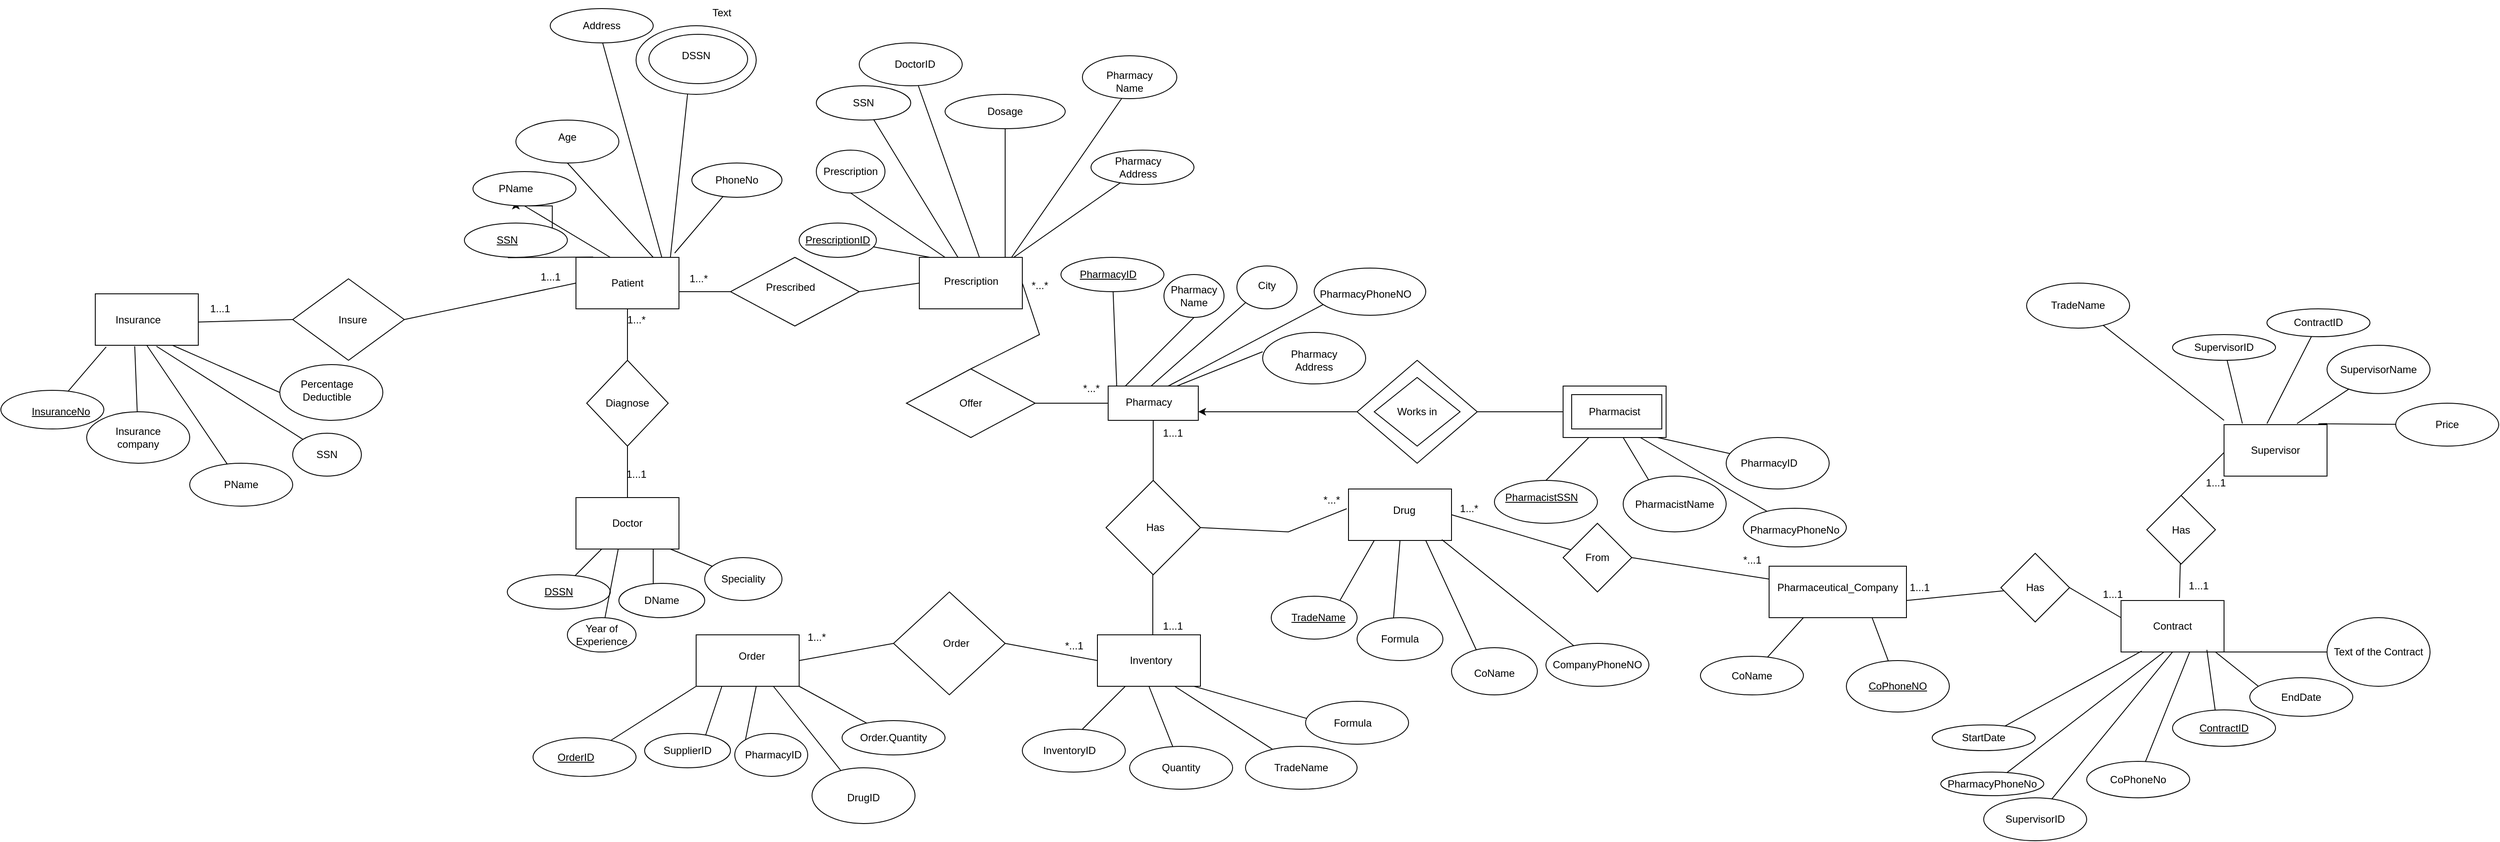 <mxfile version="21.3.2" type="github">
  <diagram name="Page-1" id="z79Tmz3kSJbCIWi3D5J_">
    <mxGraphModel dx="1884" dy="1577" grid="1" gridSize="10" guides="1" tooltips="1" connect="1" arrows="1" fold="1" page="1" pageScale="1" pageWidth="850" pageHeight="1100" math="0" shadow="0">
      <root>
        <mxCell id="0" />
        <mxCell id="1" parent="0" />
        <mxCell id="pS3guI-tFmk6sZYJYbPy-8" value="" style="endArrow=none;html=1;rounded=0;entryX=0.422;entryY=1.008;entryDx=0;entryDy=0;entryPerimeter=0;exitX=0.167;exitY=-0.006;exitDx=0;exitDy=0;exitPerimeter=0;" parent="1" source="pS3guI-tFmk6sZYJYbPy-14" target="pS3guI-tFmk6sZYJYbPy-9" edge="1">
          <mxGeometry width="50" height="50" relative="1" as="geometry">
            <mxPoint y="-650" as="sourcePoint" />
            <mxPoint x="50" y="-680" as="targetPoint" />
          </mxGeometry>
        </mxCell>
        <mxCell id="vvdEDq1yxeeyfwB21JRT-38" style="edgeStyle=orthogonalEdgeStyle;rounded=0;orthogonalLoop=1;jettySize=auto;html=1;exitX=1;exitY=1;exitDx=0;exitDy=0;entryX=0.5;entryY=1;entryDx=0;entryDy=0;" parent="1" source="pS3guI-tFmk6sZYJYbPy-9" target="pS3guI-tFmk6sZYJYbPy-27" edge="1">
          <mxGeometry relative="1" as="geometry" />
        </mxCell>
        <mxCell id="pS3guI-tFmk6sZYJYbPy-9" value="" style="ellipse;whiteSpace=wrap;html=1;" parent="1" vertex="1">
          <mxGeometry x="-150" y="-680" width="120" height="40" as="geometry" />
        </mxCell>
        <mxCell id="pS3guI-tFmk6sZYJYbPy-14" value="" style="rounded=0;whiteSpace=wrap;html=1;" parent="1" vertex="1">
          <mxGeometry x="-20" y="-640" width="120" height="60" as="geometry" />
        </mxCell>
        <mxCell id="pS3guI-tFmk6sZYJYbPy-15" value="Patient&lt;br&gt;" style="text;html=1;strokeColor=none;fillColor=none;align=center;verticalAlign=middle;whiteSpace=wrap;rounded=0;" parent="1" vertex="1">
          <mxGeometry x="-10" y="-625" width="100" height="30" as="geometry" />
        </mxCell>
        <mxCell id="pS3guI-tFmk6sZYJYbPy-17" value="" style="endArrow=none;html=1;rounded=0;entryX=0.5;entryY=1;entryDx=0;entryDy=0;" parent="1" target="pS3guI-tFmk6sZYJYbPy-18" edge="1">
          <mxGeometry width="50" height="50" relative="1" as="geometry">
            <mxPoint x="20" y="-640" as="sourcePoint" />
            <mxPoint x="70" y="-690" as="targetPoint" />
          </mxGeometry>
        </mxCell>
        <mxCell id="pS3guI-tFmk6sZYJYbPy-18" value="" style="ellipse;whiteSpace=wrap;html=1;" parent="1" vertex="1">
          <mxGeometry x="-140" y="-740" width="120" height="40" as="geometry" />
        </mxCell>
        <mxCell id="pS3guI-tFmk6sZYJYbPy-20" value="" style="endArrow=none;html=1;rounded=0;entryX=0.5;entryY=1;entryDx=0;entryDy=0;" parent="1" target="pS3guI-tFmk6sZYJYbPy-22" edge="1">
          <mxGeometry width="50" height="50" relative="1" as="geometry">
            <mxPoint x="70" y="-640" as="sourcePoint" />
            <mxPoint x="120" y="-690" as="targetPoint" />
          </mxGeometry>
        </mxCell>
        <mxCell id="pS3guI-tFmk6sZYJYbPy-22" value="" style="ellipse;whiteSpace=wrap;html=1;" parent="1" vertex="1">
          <mxGeometry x="-90" y="-800" width="120" height="50" as="geometry" />
        </mxCell>
        <mxCell id="pS3guI-tFmk6sZYJYbPy-23" value="" style="endArrow=none;html=1;rounded=0;" parent="1" edge="1">
          <mxGeometry width="50" height="50" relative="1" as="geometry">
            <mxPoint x="90" y="-640" as="sourcePoint" />
            <mxPoint x="110" y="-830" as="targetPoint" />
          </mxGeometry>
        </mxCell>
        <mxCell id="pS3guI-tFmk6sZYJYbPy-26" value="Age" style="text;html=1;strokeColor=none;fillColor=none;align=center;verticalAlign=middle;whiteSpace=wrap;rounded=0;" parent="1" vertex="1">
          <mxGeometry x="-60" y="-795" width="60" height="30" as="geometry" />
        </mxCell>
        <mxCell id="pS3guI-tFmk6sZYJYbPy-27" value="PName" style="text;html=1;strokeColor=none;fillColor=none;align=center;verticalAlign=middle;whiteSpace=wrap;rounded=0;" parent="1" vertex="1">
          <mxGeometry x="-120" y="-735" width="60" height="30" as="geometry" />
        </mxCell>
        <mxCell id="pS3guI-tFmk6sZYJYbPy-29" value="&lt;u&gt;SSN&lt;/u&gt;" style="text;html=1;strokeColor=none;fillColor=none;align=center;verticalAlign=middle;whiteSpace=wrap;rounded=0;" parent="1" vertex="1">
          <mxGeometry x="-130" y="-675" width="60" height="30" as="geometry" />
        </mxCell>
        <mxCell id="pS3guI-tFmk6sZYJYbPy-30" style="edgeStyle=orthogonalEdgeStyle;rounded=0;orthogonalLoop=1;jettySize=auto;html=1;exitX=0.5;exitY=1;exitDx=0;exitDy=0;" parent="1" edge="1">
          <mxGeometry relative="1" as="geometry">
            <mxPoint x="90" y="-720" as="sourcePoint" />
            <mxPoint x="90" y="-720" as="targetPoint" />
          </mxGeometry>
        </mxCell>
        <mxCell id="pS3guI-tFmk6sZYJYbPy-31" value="Text" style="text;html=1;align=center;verticalAlign=middle;resizable=0;points=[];autosize=1;strokeColor=none;fillColor=none;" parent="1" vertex="1">
          <mxGeometry x="275" y="-755" width="50" height="30" as="geometry" />
        </mxCell>
        <mxCell id="pS3guI-tFmk6sZYJYbPy-34" value="" style="endArrow=none;html=1;rounded=0;entryX=0.5;entryY=1;entryDx=0;entryDy=0;" parent="1" target="pS3guI-tFmk6sZYJYbPy-14" edge="1">
          <mxGeometry width="50" height="50" relative="1" as="geometry">
            <mxPoint x="40" y="-520" as="sourcePoint" />
            <mxPoint x="40" y="-570" as="targetPoint" />
            <Array as="points">
              <mxPoint x="40" y="-560" />
            </Array>
          </mxGeometry>
        </mxCell>
        <mxCell id="pS3guI-tFmk6sZYJYbPy-35" value="" style="rhombus;whiteSpace=wrap;html=1;" parent="1" vertex="1">
          <mxGeometry x="-7.5" y="-520" width="95" height="100" as="geometry" />
        </mxCell>
        <mxCell id="pS3guI-tFmk6sZYJYbPy-36" value="Diagnose" style="text;html=1;strokeColor=none;fillColor=none;align=center;verticalAlign=middle;whiteSpace=wrap;rounded=0;" parent="1" vertex="1">
          <mxGeometry x="10" y="-485" width="60" height="30" as="geometry" />
        </mxCell>
        <mxCell id="pS3guI-tFmk6sZYJYbPy-37" value="" style="endArrow=none;html=1;rounded=0;exitX=0.5;exitY=1;exitDx=0;exitDy=0;" parent="1" source="pS3guI-tFmk6sZYJYbPy-35" target="pS3guI-tFmk6sZYJYbPy-38" edge="1">
          <mxGeometry width="50" height="50" relative="1" as="geometry">
            <mxPoint x="50" y="-360" as="sourcePoint" />
            <mxPoint x="40" y="-420" as="targetPoint" />
          </mxGeometry>
        </mxCell>
        <mxCell id="pS3guI-tFmk6sZYJYbPy-38" value="" style="rounded=0;whiteSpace=wrap;html=1;" parent="1" vertex="1">
          <mxGeometry x="-20" y="-360" width="120" height="60" as="geometry" />
        </mxCell>
        <mxCell id="pS3guI-tFmk6sZYJYbPy-41" value="Doctor" style="text;html=1;strokeColor=none;fillColor=none;align=center;verticalAlign=middle;whiteSpace=wrap;rounded=0;" parent="1" vertex="1">
          <mxGeometry x="10" y="-345" width="60" height="30" as="geometry" />
        </mxCell>
        <mxCell id="pS3guI-tFmk6sZYJYbPy-43" value="" style="endArrow=none;html=1;rounded=0;" parent="1" edge="1">
          <mxGeometry width="50" height="50" relative="1" as="geometry">
            <mxPoint x="70" y="-250" as="sourcePoint" />
            <mxPoint x="70" y="-300" as="targetPoint" />
          </mxGeometry>
        </mxCell>
        <mxCell id="pS3guI-tFmk6sZYJYbPy-44" value="" style="endArrow=none;html=1;rounded=0;exitX=0.25;exitY=1;exitDx=0;exitDy=0;" parent="1" source="pS3guI-tFmk6sZYJYbPy-38" target="pS3guI-tFmk6sZYJYbPy-45" edge="1">
          <mxGeometry width="50" height="50" relative="1" as="geometry">
            <mxPoint x="20" y="-240" as="sourcePoint" />
            <mxPoint x="30" y="-300" as="targetPoint" />
          </mxGeometry>
        </mxCell>
        <mxCell id="pS3guI-tFmk6sZYJYbPy-45" value="" style="ellipse;whiteSpace=wrap;html=1;" parent="1" vertex="1">
          <mxGeometry x="-100" y="-270" width="120" height="40" as="geometry" />
        </mxCell>
        <mxCell id="pS3guI-tFmk6sZYJYbPy-46" value="" style="ellipse;whiteSpace=wrap;html=1;" parent="1" vertex="1">
          <mxGeometry x="30" y="-260" width="100" height="40" as="geometry" />
        </mxCell>
        <mxCell id="pS3guI-tFmk6sZYJYbPy-47" value="&lt;u&gt;DSSN&lt;/u&gt;" style="text;html=1;strokeColor=none;fillColor=none;align=center;verticalAlign=middle;whiteSpace=wrap;rounded=0;" parent="1" vertex="1">
          <mxGeometry x="-70" y="-265" width="60" height="30" as="geometry" />
        </mxCell>
        <mxCell id="pS3guI-tFmk6sZYJYbPy-48" value="Text" style="text;html=1;strokeColor=none;fillColor=none;align=center;verticalAlign=middle;whiteSpace=wrap;rounded=0;" parent="1" vertex="1">
          <mxGeometry x="405" y="-485" width="60" height="30" as="geometry" />
        </mxCell>
        <mxCell id="pS3guI-tFmk6sZYJYbPy-49" value="DName" style="text;html=1;strokeColor=none;fillColor=none;align=center;verticalAlign=middle;whiteSpace=wrap;rounded=0;" parent="1" vertex="1">
          <mxGeometry x="50" y="-255" width="60" height="30" as="geometry" />
        </mxCell>
        <mxCell id="pS3guI-tFmk6sZYJYbPy-50" value="" style="rounded=0;whiteSpace=wrap;html=1;" parent="1" vertex="1">
          <mxGeometry x="380" y="-640" width="120" height="60" as="geometry" />
        </mxCell>
        <mxCell id="pS3guI-tFmk6sZYJYbPy-51" value="Prescription" style="text;html=1;strokeColor=none;fillColor=none;align=center;verticalAlign=middle;whiteSpace=wrap;rounded=0;" parent="1" vertex="1">
          <mxGeometry x="392.5" y="-630" width="95" height="35" as="geometry" />
        </mxCell>
        <mxCell id="pS3guI-tFmk6sZYJYbPy-52" value="" style="endArrow=none;html=1;rounded=0;" parent="1" target="pS3guI-tFmk6sZYJYbPy-53" edge="1">
          <mxGeometry width="50" height="50" relative="1" as="geometry">
            <mxPoint x="392.5" y="-640" as="sourcePoint" />
            <mxPoint x="442.5" y="-690" as="targetPoint" />
            <Array as="points" />
          </mxGeometry>
        </mxCell>
        <mxCell id="pS3guI-tFmk6sZYJYbPy-53" value="&lt;u&gt;PrescriptionID&lt;/u&gt;" style="ellipse;whiteSpace=wrap;html=1;" parent="1" vertex="1">
          <mxGeometry x="240" y="-680" width="90" height="40" as="geometry" />
        </mxCell>
        <mxCell id="pS3guI-tFmk6sZYJYbPy-54" value="" style="endArrow=none;html=1;rounded=0;entryX=0.5;entryY=1;entryDx=0;entryDy=0;" parent="1" target="pS3guI-tFmk6sZYJYbPy-55" edge="1">
          <mxGeometry width="50" height="50" relative="1" as="geometry">
            <mxPoint x="410" y="-640" as="sourcePoint" />
            <mxPoint x="460" y="-690" as="targetPoint" />
          </mxGeometry>
        </mxCell>
        <mxCell id="pS3guI-tFmk6sZYJYbPy-55" value="Prescription" style="ellipse;whiteSpace=wrap;html=1;" parent="1" vertex="1">
          <mxGeometry x="260" y="-765" width="80" height="50" as="geometry" />
        </mxCell>
        <mxCell id="pS3guI-tFmk6sZYJYbPy-56" value="" style="endArrow=none;html=1;rounded=0;" parent="1" target="pS3guI-tFmk6sZYJYbPy-57" edge="1">
          <mxGeometry width="50" height="50" relative="1" as="geometry">
            <mxPoint x="450" y="-640" as="sourcePoint" />
            <mxPoint x="500" y="-690" as="targetPoint" />
            <Array as="points" />
          </mxGeometry>
        </mxCell>
        <mxCell id="pS3guI-tFmk6sZYJYbPy-57" value="" style="ellipse;whiteSpace=wrap;html=1;" parent="1" vertex="1">
          <mxGeometry x="310" y="-890" width="120" height="50" as="geometry" />
        </mxCell>
        <mxCell id="pS3guI-tFmk6sZYJYbPy-58" value="" style="endArrow=none;html=1;rounded=0;" parent="1" target="pS3guI-tFmk6sZYJYbPy-59" edge="1">
          <mxGeometry width="50" height="50" relative="1" as="geometry">
            <mxPoint x="480" y="-640" as="sourcePoint" />
            <mxPoint x="510" y="-670" as="targetPoint" />
            <Array as="points" />
          </mxGeometry>
        </mxCell>
        <mxCell id="pS3guI-tFmk6sZYJYbPy-59" value="" style="ellipse;whiteSpace=wrap;html=1;" parent="1" vertex="1">
          <mxGeometry x="410" y="-830" width="140" height="40" as="geometry" />
        </mxCell>
        <mxCell id="pS3guI-tFmk6sZYJYbPy-60" value="" style="endArrow=none;html=1;rounded=0;" parent="1" target="pS3guI-tFmk6sZYJYbPy-61" edge="1">
          <mxGeometry width="50" height="50" relative="1" as="geometry">
            <mxPoint x="425" y="-640" as="sourcePoint" />
            <mxPoint x="490" y="-740" as="targetPoint" />
          </mxGeometry>
        </mxCell>
        <mxCell id="pS3guI-tFmk6sZYJYbPy-61" value="" style="ellipse;whiteSpace=wrap;html=1;" parent="1" vertex="1">
          <mxGeometry x="260" y="-840" width="110" height="40" as="geometry" />
        </mxCell>
        <mxCell id="pS3guI-tFmk6sZYJYbPy-63" value="" style="ellipse;whiteSpace=wrap;html=1;" parent="1" vertex="1">
          <mxGeometry x="570" y="-875" width="110" height="50" as="geometry" />
        </mxCell>
        <mxCell id="pS3guI-tFmk6sZYJYbPy-66" value="" style="endArrow=none;html=1;rounded=0;entryX=0.417;entryY=0.993;entryDx=0;entryDy=0;entryPerimeter=0;" parent="1" target="pS3guI-tFmk6sZYJYbPy-63" edge="1">
          <mxGeometry width="50" height="50" relative="1" as="geometry">
            <mxPoint x="487.5" y="-640" as="sourcePoint" />
            <mxPoint x="580" y="-750" as="targetPoint" />
          </mxGeometry>
        </mxCell>
        <mxCell id="pS3guI-tFmk6sZYJYbPy-74" value="SSN" style="text;html=1;strokeColor=none;fillColor=none;align=center;verticalAlign=middle;whiteSpace=wrap;rounded=0;" parent="1" vertex="1">
          <mxGeometry x="285" y="-835" width="60" height="30" as="geometry" />
        </mxCell>
        <mxCell id="pS3guI-tFmk6sZYJYbPy-75" value="DoctorID" style="text;html=1;strokeColor=none;fillColor=none;align=center;verticalAlign=middle;whiteSpace=wrap;rounded=0;" parent="1" vertex="1">
          <mxGeometry x="345" y="-880" width="60" height="30" as="geometry" />
        </mxCell>
        <mxCell id="pS3guI-tFmk6sZYJYbPy-76" value="Dosage" style="text;html=1;strokeColor=none;fillColor=none;align=center;verticalAlign=middle;whiteSpace=wrap;rounded=0;" parent="1" vertex="1">
          <mxGeometry x="450" y="-825" width="60" height="30" as="geometry" />
        </mxCell>
        <mxCell id="pS3guI-tFmk6sZYJYbPy-80" value="Pharmacy Name" style="text;html=1;strokeColor=none;fillColor=none;align=center;verticalAlign=middle;whiteSpace=wrap;rounded=0;" parent="1" vertex="1">
          <mxGeometry x="585" y="-860" width="80" height="30" as="geometry" />
        </mxCell>
        <mxCell id="pS3guI-tFmk6sZYJYbPy-84" value="" style="endArrow=none;html=1;rounded=0;" parent="1" target="pS3guI-tFmk6sZYJYbPy-85" edge="1">
          <mxGeometry width="50" height="50" relative="1" as="geometry">
            <mxPoint x="490" y="-640" as="sourcePoint" />
            <mxPoint x="590" y="-710" as="targetPoint" />
          </mxGeometry>
        </mxCell>
        <mxCell id="pS3guI-tFmk6sZYJYbPy-85" value="" style="ellipse;whiteSpace=wrap;html=1;" parent="1" vertex="1">
          <mxGeometry x="580" y="-765" width="120" height="40" as="geometry" />
        </mxCell>
        <mxCell id="pS3guI-tFmk6sZYJYbPy-86" value="Pharmacy Address" style="text;html=1;strokeColor=none;fillColor=none;align=center;verticalAlign=middle;whiteSpace=wrap;rounded=0;" parent="1" vertex="1">
          <mxGeometry x="605" y="-760" width="60" height="30" as="geometry" />
        </mxCell>
        <mxCell id="pS3guI-tFmk6sZYJYbPy-87" value="" style="rhombus;whiteSpace=wrap;html=1;" parent="1" vertex="1">
          <mxGeometry x="160" y="-640" width="150" height="80" as="geometry" />
        </mxCell>
        <mxCell id="pS3guI-tFmk6sZYJYbPy-88" value="Prescribed" style="text;html=1;strokeColor=none;fillColor=none;align=center;verticalAlign=middle;whiteSpace=wrap;rounded=0;" parent="1" vertex="1">
          <mxGeometry x="200" y="-620" width="60" height="30" as="geometry" />
        </mxCell>
        <mxCell id="pS3guI-tFmk6sZYJYbPy-89" value="" style="endArrow=none;html=1;rounded=0;entryX=0;entryY=0.5;entryDx=0;entryDy=0;" parent="1" target="pS3guI-tFmk6sZYJYbPy-87" edge="1">
          <mxGeometry width="50" height="50" relative="1" as="geometry">
            <mxPoint x="100" y="-600" as="sourcePoint" />
            <mxPoint x="150" y="-610" as="targetPoint" />
            <Array as="points">
              <mxPoint x="130" y="-600" />
            </Array>
          </mxGeometry>
        </mxCell>
        <mxCell id="pS3guI-tFmk6sZYJYbPy-90" value="" style="endArrow=none;html=1;rounded=0;entryX=0;entryY=0.5;entryDx=0;entryDy=0;" parent="1" target="pS3guI-tFmk6sZYJYbPy-50" edge="1">
          <mxGeometry width="50" height="50" relative="1" as="geometry">
            <mxPoint x="310" y="-600" as="sourcePoint" />
            <mxPoint x="360" y="-650" as="targetPoint" />
          </mxGeometry>
        </mxCell>
        <mxCell id="pS3guI-tFmk6sZYJYbPy-91" value="" style="endArrow=none;html=1;rounded=0;entryX=1;entryY=0.5;entryDx=0;entryDy=0;" parent="1" target="pS3guI-tFmk6sZYJYbPy-50" edge="1">
          <mxGeometry width="50" height="50" relative="1" as="geometry">
            <mxPoint x="440" y="-510" as="sourcePoint" />
            <mxPoint x="442.5" y="-580" as="targetPoint" />
            <Array as="points">
              <mxPoint x="520" y="-550" />
            </Array>
          </mxGeometry>
        </mxCell>
        <mxCell id="pS3guI-tFmk6sZYJYbPy-92" value="" style="rhombus;whiteSpace=wrap;html=1;" parent="1" vertex="1">
          <mxGeometry x="365" y="-510" width="150" height="80" as="geometry" />
        </mxCell>
        <mxCell id="pS3guI-tFmk6sZYJYbPy-93" value="Offer" style="text;html=1;strokeColor=none;fillColor=none;align=center;verticalAlign=middle;whiteSpace=wrap;rounded=0;" parent="1" vertex="1">
          <mxGeometry x="410" y="-485" width="60" height="30" as="geometry" />
        </mxCell>
        <mxCell id="pS3guI-tFmk6sZYJYbPy-94" value="" style="rounded=0;whiteSpace=wrap;html=1;" parent="1" vertex="1">
          <mxGeometry x="600" y="-490" width="105" height="40" as="geometry" />
        </mxCell>
        <mxCell id="pS3guI-tFmk6sZYJYbPy-96" value="Pharmacy" style="text;html=1;strokeColor=none;fillColor=none;align=center;verticalAlign=middle;whiteSpace=wrap;rounded=0;" parent="1" vertex="1">
          <mxGeometry x="610" y="-482.5" width="75" height="22.5" as="geometry" />
        </mxCell>
        <mxCell id="pS3guI-tFmk6sZYJYbPy-98" value="" style="endArrow=none;html=1;rounded=0;" parent="1" target="pS3guI-tFmk6sZYJYbPy-104" edge="1">
          <mxGeometry width="50" height="50" relative="1" as="geometry">
            <mxPoint x="610" y="-490" as="sourcePoint" />
            <mxPoint x="620" y="-600" as="targetPoint" />
          </mxGeometry>
        </mxCell>
        <mxCell id="pS3guI-tFmk6sZYJYbPy-101" value="" style="endArrow=none;html=1;rounded=0;entryX=0.5;entryY=1;entryDx=0;entryDy=0;" parent="1" target="pS3guI-tFmk6sZYJYbPy-108" edge="1">
          <mxGeometry width="50" height="50" relative="1" as="geometry">
            <mxPoint x="620" y="-490" as="sourcePoint" />
            <mxPoint x="670" y="-540" as="targetPoint" />
          </mxGeometry>
        </mxCell>
        <mxCell id="pS3guI-tFmk6sZYJYbPy-102" value="" style="endArrow=none;html=1;rounded=0;entryX=0;entryY=1;entryDx=0;entryDy=0;" parent="1" target="pS3guI-tFmk6sZYJYbPy-112" edge="1">
          <mxGeometry width="50" height="50" relative="1" as="geometry">
            <mxPoint x="650" y="-490" as="sourcePoint" />
            <mxPoint x="770" y="-570" as="targetPoint" />
          </mxGeometry>
        </mxCell>
        <mxCell id="pS3guI-tFmk6sZYJYbPy-103" value="" style="endArrow=none;html=1;rounded=0;" parent="1" edge="1">
          <mxGeometry width="50" height="50" relative="1" as="geometry">
            <mxPoint x="680" y="-490" as="sourcePoint" />
            <mxPoint x="780" y="-530" as="targetPoint" />
          </mxGeometry>
        </mxCell>
        <mxCell id="pS3guI-tFmk6sZYJYbPy-104" value="" style="ellipse;whiteSpace=wrap;html=1;" parent="1" vertex="1">
          <mxGeometry x="545" y="-640" width="120" height="40" as="geometry" />
        </mxCell>
        <mxCell id="pS3guI-tFmk6sZYJYbPy-105" value="&lt;u&gt;PharmacyID&lt;/u&gt;" style="text;html=1;strokeColor=none;fillColor=none;align=center;verticalAlign=middle;whiteSpace=wrap;rounded=0;" parent="1" vertex="1">
          <mxGeometry x="570" y="-635" width="60" height="30" as="geometry" />
        </mxCell>
        <mxCell id="pS3guI-tFmk6sZYJYbPy-108" value="" style="ellipse;whiteSpace=wrap;html=1;" parent="1" vertex="1">
          <mxGeometry x="665" y="-620" width="70" height="50" as="geometry" />
        </mxCell>
        <mxCell id="pS3guI-tFmk6sZYJYbPy-109" value="Pharmacy Name" style="text;html=1;strokeColor=none;fillColor=none;align=center;verticalAlign=middle;whiteSpace=wrap;rounded=0;" parent="1" vertex="1">
          <mxGeometry x="670" y="-610" width="60" height="30" as="geometry" />
        </mxCell>
        <mxCell id="pS3guI-tFmk6sZYJYbPy-112" value="" style="ellipse;whiteSpace=wrap;html=1;" parent="1" vertex="1">
          <mxGeometry x="750" y="-630" width="70" height="50" as="geometry" />
        </mxCell>
        <mxCell id="pS3guI-tFmk6sZYJYbPy-113" value="City" style="text;html=1;strokeColor=none;fillColor=none;align=center;verticalAlign=middle;whiteSpace=wrap;rounded=0;" parent="1" vertex="1">
          <mxGeometry x="760" y="-615" width="50" height="15" as="geometry" />
        </mxCell>
        <mxCell id="pS3guI-tFmk6sZYJYbPy-114" value="" style="ellipse;whiteSpace=wrap;html=1;" parent="1" vertex="1">
          <mxGeometry x="780" y="-552.5" width="120" height="60" as="geometry" />
        </mxCell>
        <mxCell id="pS3guI-tFmk6sZYJYbPy-115" value="Pharmacy Address" style="text;html=1;strokeColor=none;fillColor=none;align=center;verticalAlign=middle;whiteSpace=wrap;rounded=0;" parent="1" vertex="1">
          <mxGeometry x="810" y="-535" width="60" height="30" as="geometry" />
        </mxCell>
        <mxCell id="pS3guI-tFmk6sZYJYbPy-118" value="" style="endArrow=none;html=1;rounded=0;entryX=0;entryY=0.5;entryDx=0;entryDy=0;" parent="1" target="pS3guI-tFmk6sZYJYbPy-94" edge="1">
          <mxGeometry width="50" height="50" relative="1" as="geometry">
            <mxPoint x="515" y="-470" as="sourcePoint" />
            <mxPoint x="565" y="-520" as="targetPoint" />
          </mxGeometry>
        </mxCell>
        <mxCell id="pS3guI-tFmk6sZYJYbPy-121" value="" style="rhombus;whiteSpace=wrap;html=1;" parent="1" vertex="1">
          <mxGeometry x="890" y="-520" width="140" height="120" as="geometry" />
        </mxCell>
        <mxCell id="pS3guI-tFmk6sZYJYbPy-123" value="" style="rhombus;whiteSpace=wrap;html=1;" parent="1" vertex="1">
          <mxGeometry x="910" y="-500" width="100" height="80" as="geometry" />
        </mxCell>
        <mxCell id="pS3guI-tFmk6sZYJYbPy-124" value="Works in" style="text;html=1;strokeColor=none;fillColor=none;align=center;verticalAlign=middle;whiteSpace=wrap;rounded=0;" parent="1" vertex="1">
          <mxGeometry x="930" y="-475" width="60" height="30" as="geometry" />
        </mxCell>
        <mxCell id="pS3guI-tFmk6sZYJYbPy-127" value="" style="endArrow=classic;html=1;rounded=0;exitX=0;exitY=0.5;exitDx=0;exitDy=0;entryX=1;entryY=0.75;entryDx=0;entryDy=0;" parent="1" source="pS3guI-tFmk6sZYJYbPy-121" target="pS3guI-tFmk6sZYJYbPy-94" edge="1">
          <mxGeometry width="50" height="50" relative="1" as="geometry">
            <mxPoint x="750" y="-390" as="sourcePoint" />
            <mxPoint x="710" y="-460" as="targetPoint" />
          </mxGeometry>
        </mxCell>
        <mxCell id="pS3guI-tFmk6sZYJYbPy-129" value="" style="endArrow=none;html=1;rounded=0;" parent="1" edge="1">
          <mxGeometry width="50" height="50" relative="1" as="geometry">
            <mxPoint x="1030" y="-460" as="sourcePoint" />
            <mxPoint x="1130" y="-460" as="targetPoint" />
          </mxGeometry>
        </mxCell>
        <mxCell id="pS3guI-tFmk6sZYJYbPy-130" value="" style="rounded=0;whiteSpace=wrap;html=1;" parent="1" vertex="1">
          <mxGeometry x="1130" y="-490" width="120" height="60" as="geometry" />
        </mxCell>
        <mxCell id="pS3guI-tFmk6sZYJYbPy-131" value="" style="rounded=0;whiteSpace=wrap;html=1;" parent="1" vertex="1">
          <mxGeometry x="1140" y="-480" width="105" height="40" as="geometry" />
        </mxCell>
        <mxCell id="pS3guI-tFmk6sZYJYbPy-132" value="Pharmacist" style="text;html=1;strokeColor=none;fillColor=none;align=center;verticalAlign=middle;whiteSpace=wrap;rounded=0;" parent="1" vertex="1">
          <mxGeometry x="1150" y="-475" width="80" height="30" as="geometry" />
        </mxCell>
        <mxCell id="pS3guI-tFmk6sZYJYbPy-133" value="" style="endArrow=none;html=1;rounded=0;entryX=0.5;entryY=1;entryDx=0;entryDy=0;exitX=0.5;exitY=0;exitDx=0;exitDy=0;" parent="1" source="pS3guI-tFmk6sZYJYbPy-134" target="pS3guI-tFmk6sZYJYbPy-94" edge="1">
          <mxGeometry width="50" height="50" relative="1" as="geometry">
            <mxPoint x="670" y="-380" as="sourcePoint" />
            <mxPoint x="780" y="-380" as="targetPoint" />
          </mxGeometry>
        </mxCell>
        <mxCell id="pS3guI-tFmk6sZYJYbPy-134" value="" style="rhombus;whiteSpace=wrap;html=1;" parent="1" vertex="1">
          <mxGeometry x="597.5" y="-380" width="110" height="110" as="geometry" />
        </mxCell>
        <mxCell id="pS3guI-tFmk6sZYJYbPy-137" value="Has" style="text;html=1;strokeColor=none;fillColor=none;align=center;verticalAlign=middle;whiteSpace=wrap;rounded=0;" parent="1" vertex="1">
          <mxGeometry x="625" y="-340" width="60" height="30" as="geometry" />
        </mxCell>
        <mxCell id="pS3guI-tFmk6sZYJYbPy-138" value="" style="endArrow=none;html=1;rounded=0;" parent="1" edge="1">
          <mxGeometry width="50" height="50" relative="1" as="geometry">
            <mxPoint x="652" y="-200" as="sourcePoint" />
            <mxPoint x="652" y="-270" as="targetPoint" />
          </mxGeometry>
        </mxCell>
        <mxCell id="pS3guI-tFmk6sZYJYbPy-139" value="" style="rounded=0;whiteSpace=wrap;html=1;" parent="1" vertex="1">
          <mxGeometry x="587.5" y="-200" width="120" height="60" as="geometry" />
        </mxCell>
        <mxCell id="pS3guI-tFmk6sZYJYbPy-140" value="Inventory" style="text;html=1;strokeColor=none;fillColor=none;align=center;verticalAlign=middle;whiteSpace=wrap;rounded=0;" parent="1" vertex="1">
          <mxGeometry x="600" y="-190" width="100" height="40" as="geometry" />
        </mxCell>
        <mxCell id="pS3guI-tFmk6sZYJYbPy-141" value="" style="endArrow=none;html=1;rounded=0;" parent="1" edge="1">
          <mxGeometry width="50" height="50" relative="1" as="geometry">
            <mxPoint x="570" y="-90" as="sourcePoint" />
            <mxPoint x="620" y="-140" as="targetPoint" />
          </mxGeometry>
        </mxCell>
        <mxCell id="pS3guI-tFmk6sZYJYbPy-142" value="" style="endArrow=none;html=1;rounded=0;exitX=0.5;exitY=1;exitDx=0;exitDy=0;" parent="1" source="pS3guI-tFmk6sZYJYbPy-139" target="pS3guI-tFmk6sZYJYbPy-148" edge="1">
          <mxGeometry width="50" height="50" relative="1" as="geometry">
            <mxPoint x="670" y="-60" as="sourcePoint" />
            <mxPoint x="660" y="-140" as="targetPoint" />
          </mxGeometry>
        </mxCell>
        <mxCell id="pS3guI-tFmk6sZYJYbPy-144" value="" style="endArrow=none;html=1;rounded=0;exitX=0.75;exitY=1;exitDx=0;exitDy=0;" parent="1" source="pS3guI-tFmk6sZYJYbPy-139" target="pS3guI-tFmk6sZYJYbPy-150" edge="1">
          <mxGeometry width="50" height="50" relative="1" as="geometry">
            <mxPoint x="740" y="-100" as="sourcePoint" />
            <mxPoint x="685" y="-140" as="targetPoint" />
          </mxGeometry>
        </mxCell>
        <mxCell id="pS3guI-tFmk6sZYJYbPy-146" value="" style="ellipse;whiteSpace=wrap;html=1;" parent="1" vertex="1">
          <mxGeometry x="500" y="-90" width="120" height="50" as="geometry" />
        </mxCell>
        <mxCell id="pS3guI-tFmk6sZYJYbPy-147" value="InventoryID" style="text;html=1;strokeColor=none;fillColor=none;align=center;verticalAlign=middle;whiteSpace=wrap;rounded=0;" parent="1" vertex="1">
          <mxGeometry x="525" y="-80" width="60" height="30" as="geometry" />
        </mxCell>
        <mxCell id="pS3guI-tFmk6sZYJYbPy-148" value="" style="ellipse;whiteSpace=wrap;html=1;" parent="1" vertex="1">
          <mxGeometry x="625" y="-70" width="120" height="50" as="geometry" />
        </mxCell>
        <mxCell id="pS3guI-tFmk6sZYJYbPy-149" value="Quantity&lt;br&gt;" style="text;html=1;strokeColor=none;fillColor=none;align=center;verticalAlign=middle;whiteSpace=wrap;rounded=0;" parent="1" vertex="1">
          <mxGeometry x="655" y="-60" width="60" height="30" as="geometry" />
        </mxCell>
        <mxCell id="pS3guI-tFmk6sZYJYbPy-150" value="" style="ellipse;whiteSpace=wrap;html=1;" parent="1" vertex="1">
          <mxGeometry x="760" y="-70" width="130" height="50" as="geometry" />
        </mxCell>
        <mxCell id="pS3guI-tFmk6sZYJYbPy-151" value="TradeName&lt;br&gt;" style="text;html=1;strokeColor=none;fillColor=none;align=center;verticalAlign=middle;whiteSpace=wrap;rounded=0;" parent="1" vertex="1">
          <mxGeometry x="795" y="-60" width="60" height="30" as="geometry" />
        </mxCell>
        <mxCell id="pS3guI-tFmk6sZYJYbPy-152" value="" style="rounded=0;whiteSpace=wrap;html=1;" parent="1" vertex="1">
          <mxGeometry x="880" y="-370" width="120" height="60" as="geometry" />
        </mxCell>
        <mxCell id="pS3guI-tFmk6sZYJYbPy-153" value="Drug" style="text;html=1;strokeColor=none;fillColor=none;align=center;verticalAlign=middle;whiteSpace=wrap;rounded=0;" parent="1" vertex="1">
          <mxGeometry x="915" y="-360" width="60" height="30" as="geometry" />
        </mxCell>
        <mxCell id="pS3guI-tFmk6sZYJYbPy-154" value="" style="endArrow=none;html=1;rounded=0;entryX=0.5;entryY=1;entryDx=0;entryDy=0;" parent="1" target="pS3guI-tFmk6sZYJYbPy-152" edge="1">
          <mxGeometry width="50" height="50" relative="1" as="geometry">
            <mxPoint x="930" y="-190" as="sourcePoint" />
            <mxPoint x="920" y="-260" as="targetPoint" />
          </mxGeometry>
        </mxCell>
        <mxCell id="pS3guI-tFmk6sZYJYbPy-156" value="" style="endArrow=none;html=1;rounded=0;entryX=0.25;entryY=1;entryDx=0;entryDy=0;" parent="1" target="pS3guI-tFmk6sZYJYbPy-152" edge="1">
          <mxGeometry width="50" height="50" relative="1" as="geometry">
            <mxPoint x="870" y="-240" as="sourcePoint" />
            <mxPoint x="900" y="-260" as="targetPoint" />
          </mxGeometry>
        </mxCell>
        <mxCell id="pS3guI-tFmk6sZYJYbPy-157" value="" style="ellipse;whiteSpace=wrap;html=1;" parent="1" vertex="1">
          <mxGeometry x="790" y="-245" width="100" height="50" as="geometry" />
        </mxCell>
        <mxCell id="pS3guI-tFmk6sZYJYbPy-158" value="&lt;u&gt;TradeName&lt;/u&gt;" style="text;html=1;strokeColor=none;fillColor=none;align=center;verticalAlign=middle;whiteSpace=wrap;rounded=0;" parent="1" vertex="1">
          <mxGeometry x="815" y="-235" width="60" height="30" as="geometry" />
        </mxCell>
        <mxCell id="pS3guI-tFmk6sZYJYbPy-159" value="" style="ellipse;whiteSpace=wrap;html=1;" parent="1" vertex="1">
          <mxGeometry x="890" y="-220" width="100" height="50" as="geometry" />
        </mxCell>
        <mxCell id="pS3guI-tFmk6sZYJYbPy-160" value="Formula" style="text;html=1;strokeColor=none;fillColor=none;align=center;verticalAlign=middle;whiteSpace=wrap;rounded=0;" parent="1" vertex="1">
          <mxGeometry x="910" y="-210" width="60" height="30" as="geometry" />
        </mxCell>
        <mxCell id="pS3guI-tFmk6sZYJYbPy-161" value="" style="endArrow=none;html=1;rounded=0;exitX=-0.017;exitY=0.383;exitDx=0;exitDy=0;exitPerimeter=0;entryX=1;entryY=0.5;entryDx=0;entryDy=0;" parent="1" source="pS3guI-tFmk6sZYJYbPy-152" target="pS3guI-tFmk6sZYJYbPy-134" edge="1">
          <mxGeometry width="50" height="50" relative="1" as="geometry">
            <mxPoint x="820" y="-270" as="sourcePoint" />
            <mxPoint x="798.611" y="-271.389" as="targetPoint" />
            <Array as="points">
              <mxPoint x="810" y="-320" />
            </Array>
          </mxGeometry>
        </mxCell>
        <mxCell id="pS3guI-tFmk6sZYJYbPy-165" value="" style="endArrow=none;html=1;rounded=0;entryX=0;entryY=0.5;entryDx=0;entryDy=0;exitX=1;exitY=0.5;exitDx=0;exitDy=0;" parent="1" source="pS3guI-tFmk6sZYJYbPy-166" target="pS3guI-tFmk6sZYJYbPy-139" edge="1">
          <mxGeometry width="50" height="50" relative="1" as="geometry">
            <mxPoint x="470" y="-170" as="sourcePoint" />
            <mxPoint x="310" y="-490" as="targetPoint" />
          </mxGeometry>
        </mxCell>
        <mxCell id="pS3guI-tFmk6sZYJYbPy-166" value="" style="rhombus;whiteSpace=wrap;html=1;" parent="1" vertex="1">
          <mxGeometry x="350" y="-250" width="130" height="120" as="geometry" />
        </mxCell>
        <mxCell id="pS3guI-tFmk6sZYJYbPy-167" value="Order" style="text;html=1;strokeColor=none;fillColor=none;align=center;verticalAlign=middle;whiteSpace=wrap;rounded=0;" parent="1" vertex="1">
          <mxGeometry x="392.5" y="-205" width="60" height="30" as="geometry" />
        </mxCell>
        <mxCell id="pS3guI-tFmk6sZYJYbPy-168" value="" style="endArrow=none;html=1;rounded=0;exitX=0;exitY=0.5;exitDx=0;exitDy=0;entryX=1;entryY=0.5;entryDx=0;entryDy=0;" parent="1" source="pS3guI-tFmk6sZYJYbPy-166" target="pS3guI-tFmk6sZYJYbPy-170" edge="1">
          <mxGeometry width="50" height="50" relative="1" as="geometry">
            <mxPoint x="290" y="-120" as="sourcePoint" />
            <mxPoint x="240" y="-100" as="targetPoint" />
          </mxGeometry>
        </mxCell>
        <mxCell id="pS3guI-tFmk6sZYJYbPy-170" value="" style="rounded=0;whiteSpace=wrap;html=1;" parent="1" vertex="1">
          <mxGeometry x="120" y="-200" width="120" height="60" as="geometry" />
        </mxCell>
        <mxCell id="pS3guI-tFmk6sZYJYbPy-171" value="Order" style="text;html=1;strokeColor=none;fillColor=none;align=center;verticalAlign=middle;whiteSpace=wrap;rounded=0;" parent="1" vertex="1">
          <mxGeometry x="140" y="-190" width="90" height="30" as="geometry" />
        </mxCell>
        <mxCell id="pS3guI-tFmk6sZYJYbPy-172" value="" style="endArrow=none;html=1;rounded=0;entryX=0.25;entryY=1;entryDx=0;entryDy=0;" parent="1" target="pS3guI-tFmk6sZYJYbPy-170" edge="1">
          <mxGeometry width="50" height="50" relative="1" as="geometry">
            <mxPoint x="130" y="-80" as="sourcePoint" />
            <mxPoint x="137.5" y="-70" as="targetPoint" />
          </mxGeometry>
        </mxCell>
        <mxCell id="pS3guI-tFmk6sZYJYbPy-173" value="" style="endArrow=none;html=1;rounded=0;exitX=0;exitY=0;exitDx=0;exitDy=0;" parent="1" source="pS3guI-tFmk6sZYJYbPy-177" edge="1">
          <mxGeometry width="50" height="50" relative="1" as="geometry">
            <mxPoint x="180" y="-80" as="sourcePoint" />
            <mxPoint x="190" y="-140" as="targetPoint" />
          </mxGeometry>
        </mxCell>
        <mxCell id="pS3guI-tFmk6sZYJYbPy-176" value="" style="ellipse;whiteSpace=wrap;html=1;" parent="1" vertex="1">
          <mxGeometry x="60" y="-85" width="100" height="40" as="geometry" />
        </mxCell>
        <mxCell id="pS3guI-tFmk6sZYJYbPy-177" value="" style="ellipse;whiteSpace=wrap;html=1;" parent="1" vertex="1">
          <mxGeometry x="165" y="-85" width="85" height="50" as="geometry" />
        </mxCell>
        <mxCell id="pS3guI-tFmk6sZYJYbPy-178" value="" style="endArrow=none;html=1;rounded=0;exitX=1;exitY=1;exitDx=0;exitDy=0;" parent="1" source="pS3guI-tFmk6sZYJYbPy-170" target="pS3guI-tFmk6sZYJYbPy-179" edge="1">
          <mxGeometry width="50" height="50" relative="1" as="geometry">
            <mxPoint x="290" y="-100" as="sourcePoint" />
            <mxPoint x="230" y="-140" as="targetPoint" />
          </mxGeometry>
        </mxCell>
        <mxCell id="pS3guI-tFmk6sZYJYbPy-179" value="" style="ellipse;whiteSpace=wrap;html=1;" parent="1" vertex="1">
          <mxGeometry x="290" y="-100" width="120" height="40" as="geometry" />
        </mxCell>
        <mxCell id="pS3guI-tFmk6sZYJYbPy-181" value="" style="endArrow=none;html=1;rounded=0;entryX=0.75;entryY=1;entryDx=0;entryDy=0;" parent="1" target="pS3guI-tFmk6sZYJYbPy-170" edge="1">
          <mxGeometry width="50" height="50" relative="1" as="geometry">
            <mxPoint x="290" y="-40" as="sourcePoint" />
            <mxPoint x="340" y="-60" as="targetPoint" />
          </mxGeometry>
        </mxCell>
        <mxCell id="pS3guI-tFmk6sZYJYbPy-182" value="" style="ellipse;whiteSpace=wrap;html=1;" parent="1" vertex="1">
          <mxGeometry x="255" y="-45" width="120" height="65" as="geometry" />
        </mxCell>
        <mxCell id="pS3guI-tFmk6sZYJYbPy-184" value="" style="endArrow=none;html=1;rounded=0;exitX=0;exitY=1;exitDx=0;exitDy=0;" parent="1" source="pS3guI-tFmk6sZYJYbPy-170" target="pS3guI-tFmk6sZYJYbPy-185" edge="1">
          <mxGeometry width="50" height="50" relative="1" as="geometry">
            <mxPoint x="20" y="-90" as="sourcePoint" />
            <mxPoint x="130" y="-140" as="targetPoint" />
          </mxGeometry>
        </mxCell>
        <mxCell id="pS3guI-tFmk6sZYJYbPy-185" value="" style="ellipse;whiteSpace=wrap;html=1;" parent="1" vertex="1">
          <mxGeometry x="-70" y="-80" width="120" height="45" as="geometry" />
        </mxCell>
        <mxCell id="pS3guI-tFmk6sZYJYbPy-186" value="DrugID" style="text;html=1;strokeColor=none;fillColor=none;align=center;verticalAlign=middle;whiteSpace=wrap;rounded=0;" parent="1" vertex="1">
          <mxGeometry x="285" y="-30" width="60" height="40" as="geometry" />
        </mxCell>
        <mxCell id="pS3guI-tFmk6sZYJYbPy-187" value="Order.Quantity" style="text;html=1;strokeColor=none;fillColor=none;align=center;verticalAlign=middle;whiteSpace=wrap;rounded=0;" parent="1" vertex="1">
          <mxGeometry x="320" y="-95" width="60" height="30" as="geometry" />
        </mxCell>
        <mxCell id="pS3guI-tFmk6sZYJYbPy-188" value="&lt;u&gt;OrderID&lt;/u&gt;" style="text;html=1;strokeColor=none;fillColor=none;align=center;verticalAlign=middle;whiteSpace=wrap;rounded=0;" parent="1" vertex="1">
          <mxGeometry x="-50" y="-72.5" width="60" height="30" as="geometry" />
        </mxCell>
        <mxCell id="pS3guI-tFmk6sZYJYbPy-189" value="PharmacyID" style="text;html=1;strokeColor=none;fillColor=none;align=center;verticalAlign=middle;whiteSpace=wrap;rounded=0;" parent="1" vertex="1">
          <mxGeometry x="180" y="-75" width="60" height="30" as="geometry" />
        </mxCell>
        <mxCell id="pS3guI-tFmk6sZYJYbPy-190" value="SupplierID" style="text;html=1;strokeColor=none;fillColor=none;align=center;verticalAlign=middle;whiteSpace=wrap;rounded=0;" parent="1" vertex="1">
          <mxGeometry x="80" y="-80" width="60" height="30" as="geometry" />
        </mxCell>
        <mxCell id="3oWLM_c16b4enqOHihXa-1" value="" style="endArrow=none;html=1;rounded=0;exitX=0;exitY=0.5;exitDx=0;exitDy=0;entryX=1;entryY=0.5;entryDx=0;entryDy=0;" parent="1" source="pS3guI-tFmk6sZYJYbPy-14" target="3oWLM_c16b4enqOHihXa-2" edge="1">
          <mxGeometry width="50" height="50" relative="1" as="geometry">
            <mxPoint x="-170" y="-580" as="sourcePoint" />
            <mxPoint x="-20" y="-610" as="targetPoint" />
          </mxGeometry>
        </mxCell>
        <mxCell id="3oWLM_c16b4enqOHihXa-2" value="" style="rhombus;whiteSpace=wrap;html=1;" parent="1" vertex="1">
          <mxGeometry x="-350" y="-615" width="130" height="95" as="geometry" />
        </mxCell>
        <mxCell id="3oWLM_c16b4enqOHihXa-4" value="Insure" style="text;html=1;strokeColor=none;fillColor=none;align=center;verticalAlign=middle;whiteSpace=wrap;rounded=0;" parent="1" vertex="1">
          <mxGeometry x="-310" y="-582.5" width="60" height="30" as="geometry" />
        </mxCell>
        <mxCell id="3oWLM_c16b4enqOHihXa-5" value="" style="endArrow=none;html=1;rounded=0;exitX=0;exitY=0.5;exitDx=0;exitDy=0;" parent="1" source="PaaMk7QIoCMxK0tilOwz-1" target="3oWLM_c16b4enqOHihXa-6" edge="1">
          <mxGeometry width="50" height="50" relative="1" as="geometry">
            <mxPoint x="-410" y="-560" as="sourcePoint" />
            <mxPoint x="-460" y="-560" as="targetPoint" />
          </mxGeometry>
        </mxCell>
        <mxCell id="3oWLM_c16b4enqOHihXa-6" value="" style="rounded=0;whiteSpace=wrap;html=1;" parent="1" vertex="1">
          <mxGeometry x="-580" y="-597.5" width="120" height="60" as="geometry" />
        </mxCell>
        <mxCell id="3oWLM_c16b4enqOHihXa-7" value="Insurance" style="text;html=1;strokeColor=none;fillColor=none;align=center;verticalAlign=middle;whiteSpace=wrap;rounded=0;" parent="1" vertex="1">
          <mxGeometry x="-560" y="-582.5" width="60" height="30" as="geometry" />
        </mxCell>
        <mxCell id="3oWLM_c16b4enqOHihXa-8" value="" style="endArrow=none;html=1;rounded=0;exitX=0.106;exitY=1.031;exitDx=0;exitDy=0;exitPerimeter=0;" parent="1" source="3oWLM_c16b4enqOHihXa-6" target="3oWLM_c16b4enqOHihXa-12" edge="1">
          <mxGeometry width="50" height="50" relative="1" as="geometry">
            <mxPoint x="-600" y="-490" as="sourcePoint" />
            <mxPoint x="-550" y="-540" as="targetPoint" />
          </mxGeometry>
        </mxCell>
        <mxCell id="3oWLM_c16b4enqOHihXa-9" value="" style="endArrow=none;html=1;rounded=0;exitX=0.383;exitY=1.019;exitDx=0;exitDy=0;exitPerimeter=0;" parent="1" source="3oWLM_c16b4enqOHihXa-6" target="3oWLM_c16b4enqOHihXa-14" edge="1">
          <mxGeometry width="50" height="50" relative="1" as="geometry">
            <mxPoint x="-540" y="-440" as="sourcePoint" />
            <mxPoint x="-510" y="-537.5" as="targetPoint" />
          </mxGeometry>
        </mxCell>
        <mxCell id="3oWLM_c16b4enqOHihXa-10" value="" style="endArrow=none;html=1;rounded=0;entryX=0.75;entryY=1;entryDx=0;entryDy=0;exitX=0;exitY=0.5;exitDx=0;exitDy=0;" parent="1" source="3oWLM_c16b4enqOHihXa-19" target="3oWLM_c16b4enqOHihXa-6" edge="1">
          <mxGeometry width="50" height="50" relative="1" as="geometry">
            <mxPoint x="-380" y="-470" as="sourcePoint" />
            <mxPoint x="-480" y="-530" as="targetPoint" />
          </mxGeometry>
        </mxCell>
        <mxCell id="3oWLM_c16b4enqOHihXa-11" value="" style="endArrow=none;html=1;rounded=0;exitX=0.594;exitY=1.019;exitDx=0;exitDy=0;exitPerimeter=0;" parent="1" source="3oWLM_c16b4enqOHihXa-6" target="3oWLM_c16b4enqOHihXa-17" edge="1">
          <mxGeometry width="50" height="50" relative="1" as="geometry">
            <mxPoint x="-420" y="-440" as="sourcePoint" />
            <mxPoint x="-500" y="-535" as="targetPoint" />
          </mxGeometry>
        </mxCell>
        <mxCell id="3oWLM_c16b4enqOHihXa-12" value="" style="ellipse;whiteSpace=wrap;html=1;" parent="1" vertex="1">
          <mxGeometry x="-690" y="-485" width="120" height="45" as="geometry" />
        </mxCell>
        <mxCell id="3oWLM_c16b4enqOHihXa-13" value="&lt;u&gt;InsuranceNo&lt;/u&gt;" style="text;html=1;strokeColor=none;fillColor=none;align=center;verticalAlign=middle;whiteSpace=wrap;rounded=0;" parent="1" vertex="1">
          <mxGeometry x="-650" y="-475" width="60" height="30" as="geometry" />
        </mxCell>
        <mxCell id="3oWLM_c16b4enqOHihXa-14" value="" style="ellipse;whiteSpace=wrap;html=1;" parent="1" vertex="1">
          <mxGeometry x="-590" y="-460" width="120" height="60" as="geometry" />
        </mxCell>
        <mxCell id="3oWLM_c16b4enqOHihXa-15" value="Insurance company&lt;br&gt;" style="text;html=1;strokeColor=none;fillColor=none;align=center;verticalAlign=middle;whiteSpace=wrap;rounded=0;" parent="1" vertex="1">
          <mxGeometry x="-560" y="-445" width="60" height="30" as="geometry" />
        </mxCell>
        <mxCell id="3oWLM_c16b4enqOHihXa-17" value="" style="ellipse;whiteSpace=wrap;html=1;" parent="1" vertex="1">
          <mxGeometry x="-350" y="-435" width="80" height="50" as="geometry" />
        </mxCell>
        <mxCell id="3oWLM_c16b4enqOHihXa-18" value="SSN" style="text;html=1;strokeColor=none;fillColor=none;align=center;verticalAlign=middle;whiteSpace=wrap;rounded=0;" parent="1" vertex="1">
          <mxGeometry x="-340" y="-425" width="60" height="30" as="geometry" />
        </mxCell>
        <mxCell id="3oWLM_c16b4enqOHihXa-19" value="" style="ellipse;whiteSpace=wrap;html=1;" parent="1" vertex="1">
          <mxGeometry x="-365" y="-515" width="120" height="65" as="geometry" />
        </mxCell>
        <mxCell id="3oWLM_c16b4enqOHihXa-20" value="Percentage&lt;br&gt;Deductible" style="text;html=1;strokeColor=none;fillColor=none;align=center;verticalAlign=middle;whiteSpace=wrap;rounded=0;" parent="1" vertex="1">
          <mxGeometry x="-340" y="-500" width="60" height="30" as="geometry" />
        </mxCell>
        <mxCell id="3oWLM_c16b4enqOHihXa-22" value="" style="ellipse;whiteSpace=wrap;html=1;" parent="1" vertex="1">
          <mxGeometry x="50" y="-910" width="140" height="80" as="geometry" />
        </mxCell>
        <mxCell id="3oWLM_c16b4enqOHihXa-27" value="" style="ellipse;whiteSpace=wrap;html=1;" parent="1" vertex="1">
          <mxGeometry x="65" y="-900" width="115" height="57.5" as="geometry" />
        </mxCell>
        <mxCell id="3oWLM_c16b4enqOHihXa-28" value="DSSN" style="text;html=1;strokeColor=none;fillColor=none;align=center;verticalAlign=middle;whiteSpace=wrap;rounded=0;" parent="1" vertex="1">
          <mxGeometry x="90" y="-890" width="60" height="30" as="geometry" />
        </mxCell>
        <mxCell id="3oWLM_c16b4enqOHihXa-31" value="" style="endArrow=none;html=1;rounded=0;" parent="1" edge="1">
          <mxGeometry width="50" height="50" relative="1" as="geometry">
            <mxPoint x="1110" y="-380" as="sourcePoint" />
            <mxPoint x="1160" y="-430" as="targetPoint" />
          </mxGeometry>
        </mxCell>
        <mxCell id="3oWLM_c16b4enqOHihXa-32" value="" style="endArrow=none;html=1;rounded=0;" parent="1" edge="1">
          <mxGeometry width="50" height="50" relative="1" as="geometry">
            <mxPoint x="1230" y="-380" as="sourcePoint" />
            <mxPoint x="1200" y="-430" as="targetPoint" />
          </mxGeometry>
        </mxCell>
        <mxCell id="3oWLM_c16b4enqOHihXa-34" value="" style="ellipse;whiteSpace=wrap;html=1;" parent="1" vertex="1">
          <mxGeometry x="1050" y="-380" width="120" height="50" as="geometry" />
        </mxCell>
        <mxCell id="3oWLM_c16b4enqOHihXa-35" value="" style="ellipse;whiteSpace=wrap;html=1;" parent="1" vertex="1">
          <mxGeometry x="1200" y="-385" width="120" height="65" as="geometry" />
        </mxCell>
        <mxCell id="3oWLM_c16b4enqOHihXa-36" value="&lt;u&gt;PharmacistSSN&lt;/u&gt;" style="text;html=1;strokeColor=none;fillColor=none;align=center;verticalAlign=middle;whiteSpace=wrap;rounded=0;" parent="1" vertex="1">
          <mxGeometry x="1080" y="-375" width="50" height="30" as="geometry" />
        </mxCell>
        <mxCell id="3oWLM_c16b4enqOHihXa-37" value="PharmacistName" style="text;html=1;strokeColor=none;fillColor=none;align=center;verticalAlign=middle;whiteSpace=wrap;rounded=0;" parent="1" vertex="1">
          <mxGeometry x="1220" y="-367.5" width="80" height="30" as="geometry" />
        </mxCell>
        <mxCell id="vvdEDq1yxeeyfwB21JRT-2" value="" style="endArrow=none;html=1;rounded=0;" parent="1" edge="1">
          <mxGeometry width="50" height="50" relative="1" as="geometry">
            <mxPoint x="80" y="-640" as="sourcePoint" />
            <mxPoint x="10" y="-894" as="targetPoint" />
          </mxGeometry>
        </mxCell>
        <mxCell id="vvdEDq1yxeeyfwB21JRT-3" value="" style="ellipse;whiteSpace=wrap;html=1;" parent="1" vertex="1">
          <mxGeometry x="-50" y="-930" width="120" height="40" as="geometry" />
        </mxCell>
        <mxCell id="vvdEDq1yxeeyfwB21JRT-4" value="Text" style="text;html=1;strokeColor=none;fillColor=none;align=center;verticalAlign=middle;whiteSpace=wrap;rounded=0;" parent="1" vertex="1">
          <mxGeometry x="120" y="-940" width="60" height="30" as="geometry" />
        </mxCell>
        <mxCell id="vvdEDq1yxeeyfwB21JRT-5" value="Address" style="text;html=1;strokeColor=none;fillColor=none;align=center;verticalAlign=middle;whiteSpace=wrap;rounded=0;" parent="1" vertex="1">
          <mxGeometry x="-20" y="-925" width="60" height="30" as="geometry" />
        </mxCell>
        <mxCell id="vvdEDq1yxeeyfwB21JRT-6" value="" style="endArrow=none;html=1;rounded=0;" parent="1" target="vvdEDq1yxeeyfwB21JRT-7" edge="1">
          <mxGeometry width="50" height="50" relative="1" as="geometry">
            <mxPoint x="90" y="-300" as="sourcePoint" />
            <mxPoint x="87.5" y="-300" as="targetPoint" />
          </mxGeometry>
        </mxCell>
        <mxCell id="vvdEDq1yxeeyfwB21JRT-7" value="" style="ellipse;whiteSpace=wrap;html=1;" parent="1" vertex="1">
          <mxGeometry x="130" y="-290" width="90" height="50" as="geometry" />
        </mxCell>
        <mxCell id="vvdEDq1yxeeyfwB21JRT-8" style="edgeStyle=orthogonalEdgeStyle;rounded=0;orthogonalLoop=1;jettySize=auto;html=1;exitX=0.5;exitY=1;exitDx=0;exitDy=0;" parent="1" source="vvdEDq1yxeeyfwB21JRT-7" target="vvdEDq1yxeeyfwB21JRT-7" edge="1">
          <mxGeometry relative="1" as="geometry" />
        </mxCell>
        <mxCell id="vvdEDq1yxeeyfwB21JRT-9" value="Speciality" style="text;html=1;strokeColor=none;fillColor=none;align=center;verticalAlign=middle;whiteSpace=wrap;rounded=0;" parent="1" vertex="1">
          <mxGeometry x="145" y="-280" width="60" height="30" as="geometry" />
        </mxCell>
        <mxCell id="vvdEDq1yxeeyfwB21JRT-10" value="" style="endArrow=none;html=1;rounded=0;exitX=0.411;exitY=0.994;exitDx=0;exitDy=0;exitPerimeter=0;" parent="1" source="pS3guI-tFmk6sZYJYbPy-38" target="vvdEDq1yxeeyfwB21JRT-11" edge="1">
          <mxGeometry width="50" height="50" relative="1" as="geometry">
            <mxPoint x="10" y="-220" as="sourcePoint" />
            <mxPoint x="50" y="-300" as="targetPoint" />
          </mxGeometry>
        </mxCell>
        <mxCell id="vvdEDq1yxeeyfwB21JRT-11" value="" style="ellipse;whiteSpace=wrap;html=1;" parent="1" vertex="1">
          <mxGeometry x="-30" y="-220" width="80" height="40" as="geometry" />
        </mxCell>
        <mxCell id="vvdEDq1yxeeyfwB21JRT-12" value="Year of Experience" style="text;html=1;strokeColor=none;fillColor=none;align=center;verticalAlign=middle;whiteSpace=wrap;rounded=0;" parent="1" vertex="1">
          <mxGeometry x="-20" y="-215" width="60" height="30" as="geometry" />
        </mxCell>
        <mxCell id="vvdEDq1yxeeyfwB21JRT-14" value="" style="endArrow=none;html=1;rounded=0;exitX=0.5;exitY=1;exitDx=0;exitDy=0;" parent="1" source="3oWLM_c16b4enqOHihXa-6" target="vvdEDq1yxeeyfwB21JRT-15" edge="1">
          <mxGeometry width="50" height="50" relative="1" as="geometry">
            <mxPoint x="-430" y="-420" as="sourcePoint" />
            <mxPoint x="-520" y="-537.5" as="targetPoint" />
          </mxGeometry>
        </mxCell>
        <mxCell id="vvdEDq1yxeeyfwB21JRT-15" value="" style="ellipse;whiteSpace=wrap;html=1;" parent="1" vertex="1">
          <mxGeometry x="-470" y="-400" width="120" height="50" as="geometry" />
        </mxCell>
        <mxCell id="vvdEDq1yxeeyfwB21JRT-16" value="PName" style="text;html=1;strokeColor=none;fillColor=none;align=center;verticalAlign=middle;whiteSpace=wrap;rounded=0;" parent="1" vertex="1">
          <mxGeometry x="-440" y="-390" width="60" height="30" as="geometry" />
        </mxCell>
        <mxCell id="vvdEDq1yxeeyfwB21JRT-18" value="" style="endArrow=none;html=1;rounded=0;exitX=0.906;exitY=0.983;exitDx=0;exitDy=0;exitPerimeter=0;" parent="1" source="pS3guI-tFmk6sZYJYbPy-152" target="vvdEDq1yxeeyfwB21JRT-22" edge="1">
          <mxGeometry width="50" height="50" relative="1" as="geometry">
            <mxPoint x="1120" y="-210" as="sourcePoint" />
            <mxPoint x="990" y="-260" as="targetPoint" />
          </mxGeometry>
        </mxCell>
        <mxCell id="vvdEDq1yxeeyfwB21JRT-19" value="" style="endArrow=none;html=1;rounded=0;entryX=0.75;entryY=1;entryDx=0;entryDy=0;" parent="1" target="pS3guI-tFmk6sZYJYbPy-152" edge="1">
          <mxGeometry width="50" height="50" relative="1" as="geometry">
            <mxPoint x="1030" y="-180" as="sourcePoint" />
            <mxPoint x="960" y="-270" as="targetPoint" />
          </mxGeometry>
        </mxCell>
        <mxCell id="vvdEDq1yxeeyfwB21JRT-20" value="" style="ellipse;whiteSpace=wrap;html=1;" parent="1" vertex="1">
          <mxGeometry x="1000" y="-185" width="100" height="55" as="geometry" />
        </mxCell>
        <mxCell id="vvdEDq1yxeeyfwB21JRT-21" value="CoName" style="text;html=1;strokeColor=none;fillColor=none;align=center;verticalAlign=middle;whiteSpace=wrap;rounded=0;" parent="1" vertex="1">
          <mxGeometry x="1020" y="-170" width="60" height="30" as="geometry" />
        </mxCell>
        <mxCell id="vvdEDq1yxeeyfwB21JRT-22" value="" style="ellipse;whiteSpace=wrap;html=1;" parent="1" vertex="1">
          <mxGeometry x="1110" y="-190" width="120" height="50" as="geometry" />
        </mxCell>
        <mxCell id="vvdEDq1yxeeyfwB21JRT-23" value="CompanyPhoneNO" style="text;html=1;strokeColor=none;fillColor=none;align=center;verticalAlign=middle;whiteSpace=wrap;rounded=0;" parent="1" vertex="1">
          <mxGeometry x="1140" y="-180" width="60" height="30" as="geometry" />
        </mxCell>
        <mxCell id="vvdEDq1yxeeyfwB21JRT-26" value="" style="endArrow=none;html=1;rounded=0;" parent="1" edge="1">
          <mxGeometry width="50" height="50" relative="1" as="geometry">
            <mxPoint x="670" y="-490" as="sourcePoint" />
            <mxPoint x="860" y="-590" as="targetPoint" />
          </mxGeometry>
        </mxCell>
        <mxCell id="vvdEDq1yxeeyfwB21JRT-27" value="" style="ellipse;whiteSpace=wrap;html=1;" parent="1" vertex="1">
          <mxGeometry x="840" y="-627.5" width="130" height="55" as="geometry" />
        </mxCell>
        <mxCell id="vvdEDq1yxeeyfwB21JRT-28" value="PharmacyPhoneNO&lt;br&gt;" style="text;html=1;strokeColor=none;fillColor=none;align=center;verticalAlign=middle;whiteSpace=wrap;rounded=0;" parent="1" vertex="1">
          <mxGeometry x="870" y="-612.5" width="60" height="30" as="geometry" />
        </mxCell>
        <mxCell id="vvdEDq1yxeeyfwB21JRT-29" value="" style="endArrow=none;html=1;rounded=0;exitX=0.75;exitY=1;exitDx=0;exitDy=0;" parent="1" source="pS3guI-tFmk6sZYJYbPy-130" target="vvdEDq1yxeeyfwB21JRT-30" edge="1">
          <mxGeometry width="50" height="50" relative="1" as="geometry">
            <mxPoint x="1350" y="-400" as="sourcePoint" />
            <mxPoint x="1230" y="-430" as="targetPoint" />
          </mxGeometry>
        </mxCell>
        <mxCell id="vvdEDq1yxeeyfwB21JRT-30" value="" style="ellipse;whiteSpace=wrap;html=1;" parent="1" vertex="1">
          <mxGeometry x="1340" y="-347.5" width="120" height="45" as="geometry" />
        </mxCell>
        <mxCell id="vvdEDq1yxeeyfwB21JRT-31" value="PharmacyPhoneNo" style="text;html=1;strokeColor=none;fillColor=none;align=center;verticalAlign=middle;whiteSpace=wrap;rounded=0;" parent="1" vertex="1">
          <mxGeometry x="1360" y="-337.5" width="80" height="30" as="geometry" />
        </mxCell>
        <mxCell id="vvdEDq1yxeeyfwB21JRT-32" value="" style="endArrow=none;html=1;rounded=0;" parent="1" edge="1">
          <mxGeometry width="50" height="50" relative="1" as="geometry">
            <mxPoint x="1330" y="-410" as="sourcePoint" />
            <mxPoint x="1240" y="-430" as="targetPoint" />
          </mxGeometry>
        </mxCell>
        <mxCell id="vvdEDq1yxeeyfwB21JRT-33" value="" style="ellipse;whiteSpace=wrap;html=1;" parent="1" vertex="1">
          <mxGeometry x="1320" y="-430" width="120" height="60" as="geometry" />
        </mxCell>
        <mxCell id="vvdEDq1yxeeyfwB21JRT-34" value="PharmacyID" style="text;html=1;strokeColor=none;fillColor=none;align=center;verticalAlign=middle;whiteSpace=wrap;rounded=0;" parent="1" vertex="1">
          <mxGeometry x="1330" y="-415" width="80" height="30" as="geometry" />
        </mxCell>
        <mxCell id="vvdEDq1yxeeyfwB21JRT-35" value="" style="endArrow=none;html=1;rounded=0;" parent="1" edge="1">
          <mxGeometry width="50" height="50" relative="1" as="geometry">
            <mxPoint x="840" y="-100" as="sourcePoint" />
            <mxPoint x="700" y="-140" as="targetPoint" />
          </mxGeometry>
        </mxCell>
        <mxCell id="vvdEDq1yxeeyfwB21JRT-36" value="" style="ellipse;whiteSpace=wrap;html=1;" parent="1" vertex="1">
          <mxGeometry x="830" y="-122.5" width="120" height="50" as="geometry" />
        </mxCell>
        <mxCell id="vvdEDq1yxeeyfwB21JRT-37" value="Formula" style="text;html=1;strokeColor=none;fillColor=none;align=center;verticalAlign=middle;whiteSpace=wrap;rounded=0;" parent="1" vertex="1">
          <mxGeometry x="855" y="-112.5" width="60" height="30" as="geometry" />
        </mxCell>
        <mxCell id="vvdEDq1yxeeyfwB21JRT-40" value="&lt;span style=&quot;margin: 0px; padding: 0px; user-select: text; -webkit-user-drag: none; -webkit-tap-highlight-color: transparent; font-size: 12pt; text-align: left; background-color: rgb(255, 255, 255); line-height: 19.425px; font-family: &amp;quot;Times New Roman&amp;quot;, &amp;quot;Times New Roman_EmbeddedFont&amp;quot;, &amp;quot;Times New Roman_MSFontService&amp;quot;, serif; font-variant-ligatures: none !important;&quot; class=&quot;TextRun SCXW150567799 BCX0&quot; lang=&quot;EN-US&quot; data-contrast=&quot;auto&quot;&gt;&lt;/span&gt;&lt;span style=&quot;margin: 0px; padding: 0px; user-select: text; -webkit-user-drag: none; -webkit-tap-highlight-color: transparent; font-size: 12pt; text-align: left; background-color: rgb(255, 255, 255); line-height: 19.425px; font-family: &amp;quot;Times New Roman&amp;quot;, &amp;quot;Times New Roman_EmbeddedFont&amp;quot;, &amp;quot;Times New Roman_MSFontService&amp;quot;, serif;&quot; data-ccp-props=&quot;{&amp;quot;201341983&amp;quot;:0,&amp;quot;335559739&amp;quot;:160,&amp;quot;335559740&amp;quot;:259}&quot; class=&quot;EOP SCXW150567799 BCX0&quot;&gt;&amp;nbsp;&lt;/span&gt;&lt;span style=&quot;margin: 0px; padding: 0px; user-select: text; -webkit-user-drag: none; -webkit-tap-highlight-color: transparent; font-size: 12pt; text-align: left; background-color: rgb(255, 255, 255); line-height: 19.425px; font-family: &amp;quot;Times New Roman&amp;quot;, &amp;quot;Times New Roman_EmbeddedFont&amp;quot;, &amp;quot;Times New Roman_MSFontService&amp;quot;, serif; font-variant-ligatures: none !important;&quot; class=&quot;TextRun SCXW150567799 BCX0&quot; lang=&quot;EN-US&quot; data-contrast=&quot;auto&quot;&gt;&lt;/span&gt;&lt;span style=&quot;margin: 0px; padding: 0px; user-select: text; -webkit-user-drag: none; -webkit-tap-highlight-color: transparent; font-size: 12pt; text-align: left; background-color: rgb(255, 255, 255); line-height: 19.425px; font-family: &amp;quot;Times New Roman&amp;quot;, &amp;quot;Times New Roman_EmbeddedFont&amp;quot;, &amp;quot;Times New Roman_MSFontService&amp;quot;, serif;&quot; data-ccp-props=&quot;{&amp;quot;201341983&amp;quot;:0,&amp;quot;335559739&amp;quot;:160,&amp;quot;335559740&amp;quot;:259}&quot; class=&quot;EOP SCXW150567799 BCX0&quot;&gt;&amp;nbsp;&lt;/span&gt;&lt;span style=&quot;margin: 0px; padding: 0px; user-select: text; -webkit-user-drag: none; -webkit-tap-highlight-color: transparent; font-size: 12pt; text-align: left; background-color: rgb(255, 255, 255); line-height: 19.425px; font-family: &amp;quot;Times New Roman&amp;quot;, &amp;quot;Times New Roman_EmbeddedFont&amp;quot;, &amp;quot;Times New Roman_MSFontService&amp;quot;, serif; font-variant-ligatures: none !important;&quot; class=&quot;TextRun SCXW150567799 BCX0&quot; lang=&quot;EN-US&quot; data-contrast=&quot;auto&quot;&gt;&lt;/span&gt;&lt;span style=&quot;margin: 0px; padding: 0px; user-select: text; -webkit-user-drag: none; -webkit-tap-highlight-color: transparent; font-size: 12pt; text-align: left; background-color: rgb(255, 255, 255); line-height: 19.425px; font-family: &amp;quot;Times New Roman&amp;quot;, &amp;quot;Times New Roman_EmbeddedFont&amp;quot;, &amp;quot;Times New Roman_MSFontService&amp;quot;, serif;&quot; data-ccp-props=&quot;{&amp;quot;201341983&amp;quot;:0,&amp;quot;335559739&amp;quot;:160,&amp;quot;335559740&amp;quot;:259}&quot; class=&quot;EOP SCXW150567799 BCX0&quot;&gt;&amp;nbsp;&lt;/span&gt;&lt;span style=&quot;margin: 0px; padding: 0px; user-select: text; -webkit-user-drag: none; -webkit-tap-highlight-color: transparent; font-size: 12pt; text-align: left; background-color: rgb(255, 255, 255); line-height: 19.425px; font-family: &amp;quot;Times New Roman&amp;quot;, &amp;quot;Times New Roman_EmbeddedFont&amp;quot;, &amp;quot;Times New Roman_MSFontService&amp;quot;, serif; font-variant-ligatures: none !important;&quot; class=&quot;TextRun SCXW150567799 BCX0&quot; lang=&quot;EN-US&quot; data-contrast=&quot;auto&quot;&gt;&lt;/span&gt;&lt;span style=&quot;margin: 0px; padding: 0px; user-select: text; -webkit-user-drag: none; -webkit-tap-highlight-color: transparent; font-size: 12pt; text-align: left; background-color: rgb(255, 255, 255); line-height: 19.425px; font-family: &amp;quot;Times New Roman&amp;quot;, &amp;quot;Times New Roman_EmbeddedFont&amp;quot;, &amp;quot;Times New Roman_MSFontService&amp;quot;, serif;&quot; data-ccp-props=&quot;{&amp;quot;201341983&amp;quot;:0,&amp;quot;335559739&amp;quot;:160,&amp;quot;335559740&amp;quot;:259}&quot; class=&quot;EOP SCXW150567799 BCX0&quot;&gt;&amp;nbsp;&lt;/span&gt;" style="rounded=0;whiteSpace=wrap;html=1;" parent="1" vertex="1">
          <mxGeometry x="1370" y="-280" width="160" height="60" as="geometry" />
        </mxCell>
        <mxCell id="vvdEDq1yxeeyfwB21JRT-41" value="Pharmaceutical_Company&lt;br&gt;" style="text;html=1;strokeColor=none;fillColor=none;align=center;verticalAlign=middle;whiteSpace=wrap;rounded=0;" parent="1" vertex="1">
          <mxGeometry x="1400" y="-270" width="100" height="30" as="geometry" />
        </mxCell>
        <mxCell id="vvdEDq1yxeeyfwB21JRT-42" value="" style="endArrow=none;html=1;rounded=0;exitX=1;exitY=0.5;exitDx=0;exitDy=0;" parent="1" source="pS3guI-tFmk6sZYJYbPy-152" target="vvdEDq1yxeeyfwB21JRT-44" edge="1">
          <mxGeometry width="50" height="50" relative="1" as="geometry">
            <mxPoint x="1000" y="-287.5" as="sourcePoint" />
            <mxPoint x="1120" y="-290" as="targetPoint" />
          </mxGeometry>
        </mxCell>
        <mxCell id="vvdEDq1yxeeyfwB21JRT-44" value="From" style="rhombus;whiteSpace=wrap;html=1;" parent="1" vertex="1">
          <mxGeometry x="1130" y="-330" width="80" height="80" as="geometry" />
        </mxCell>
        <mxCell id="vvdEDq1yxeeyfwB21JRT-45" value="" style="endArrow=none;html=1;rounded=0;entryX=0;entryY=0.25;entryDx=0;entryDy=0;exitX=1;exitY=0.5;exitDx=0;exitDy=0;" parent="1" source="vvdEDq1yxeeyfwB21JRT-44" target="vvdEDq1yxeeyfwB21JRT-40" edge="1">
          <mxGeometry width="50" height="50" relative="1" as="geometry">
            <mxPoint x="1210" y="-280" as="sourcePoint" />
            <mxPoint x="1260" y="-330" as="targetPoint" />
          </mxGeometry>
        </mxCell>
        <mxCell id="vvdEDq1yxeeyfwB21JRT-46" value="" style="endArrow=none;html=1;rounded=0;entryX=0.25;entryY=1;entryDx=0;entryDy=0;" parent="1" target="vvdEDq1yxeeyfwB21JRT-40" edge="1">
          <mxGeometry width="50" height="50" relative="1" as="geometry">
            <mxPoint x="1360" y="-165" as="sourcePoint" />
            <mxPoint x="1410" y="-215" as="targetPoint" />
          </mxGeometry>
        </mxCell>
        <mxCell id="vvdEDq1yxeeyfwB21JRT-47" value="" style="endArrow=none;html=1;rounded=0;exitX=0.75;exitY=1;exitDx=0;exitDy=0;" parent="1" source="vvdEDq1yxeeyfwB21JRT-40" target="vvdEDq1yxeeyfwB21JRT-48" edge="1">
          <mxGeometry width="50" height="50" relative="1" as="geometry">
            <mxPoint x="1510" y="-170" as="sourcePoint" />
            <mxPoint x="1480" y="-220" as="targetPoint" />
          </mxGeometry>
        </mxCell>
        <mxCell id="vvdEDq1yxeeyfwB21JRT-48" value="&lt;u&gt;CoPhoneNO&lt;/u&gt;" style="ellipse;whiteSpace=wrap;html=1;" parent="1" vertex="1">
          <mxGeometry x="1460" y="-170" width="120" height="60" as="geometry" />
        </mxCell>
        <mxCell id="vvdEDq1yxeeyfwB21JRT-49" value="CoName" style="ellipse;whiteSpace=wrap;html=1;" parent="1" vertex="1">
          <mxGeometry x="1290" y="-175" width="120" height="45" as="geometry" />
        </mxCell>
        <mxCell id="vvdEDq1yxeeyfwB21JRT-50" value="" style="endArrow=none;html=1;rounded=0;" parent="1" target="vvdEDq1yxeeyfwB21JRT-51" edge="1">
          <mxGeometry width="50" height="50" relative="1" as="geometry">
            <mxPoint x="1530" y="-240" as="sourcePoint" />
            <mxPoint x="1610" y="-240" as="targetPoint" />
          </mxGeometry>
        </mxCell>
        <mxCell id="vvdEDq1yxeeyfwB21JRT-51" value="Has" style="rhombus;whiteSpace=wrap;html=1;" parent="1" vertex="1">
          <mxGeometry x="1640" y="-295" width="80" height="80" as="geometry" />
        </mxCell>
        <mxCell id="vvdEDq1yxeeyfwB21JRT-52" value="" style="endArrow=none;html=1;rounded=0;exitX=1;exitY=0.5;exitDx=0;exitDy=0;" parent="1" source="vvdEDq1yxeeyfwB21JRT-51" edge="1">
          <mxGeometry width="50" height="50" relative="1" as="geometry">
            <mxPoint x="1690" y="-220" as="sourcePoint" />
            <mxPoint x="1780" y="-220" as="targetPoint" />
          </mxGeometry>
        </mxCell>
        <mxCell id="vvdEDq1yxeeyfwB21JRT-53" value="Contract" style="rounded=0;whiteSpace=wrap;html=1;" parent="1" vertex="1">
          <mxGeometry x="1780" y="-240" width="120" height="60" as="geometry" />
        </mxCell>
        <mxCell id="vvdEDq1yxeeyfwB21JRT-54" value="" style="endArrow=none;html=1;rounded=0;exitX=0.5;exitY=1;exitDx=0;exitDy=0;" parent="1" source="vvdEDq1yxeeyfwB21JRT-53" target="vvdEDq1yxeeyfwB21JRT-61" edge="1">
          <mxGeometry width="50" height="50" relative="1" as="geometry">
            <mxPoint x="1710" y="-60" as="sourcePoint" />
            <mxPoint x="1840" y="-182.5" as="targetPoint" />
          </mxGeometry>
        </mxCell>
        <mxCell id="vvdEDq1yxeeyfwB21JRT-55" value="" style="endArrow=none;html=1;rounded=0;" parent="1" target="vvdEDq1yxeeyfwB21JRT-60" edge="1">
          <mxGeometry width="50" height="50" relative="1" as="geometry">
            <mxPoint x="1860" y="-180" as="sourcePoint" />
            <mxPoint x="1870" y="-180" as="targetPoint" />
          </mxGeometry>
        </mxCell>
        <mxCell id="vvdEDq1yxeeyfwB21JRT-56" value="" style="endArrow=none;html=1;rounded=0;" parent="1" edge="1">
          <mxGeometry width="50" height="50" relative="1" as="geometry">
            <mxPoint x="1890" y="-110" as="sourcePoint" />
            <mxPoint x="1880" y="-182.5" as="targetPoint" />
          </mxGeometry>
        </mxCell>
        <mxCell id="vvdEDq1yxeeyfwB21JRT-58" value="&lt;u&gt;ContractID&lt;/u&gt;" style="ellipse;whiteSpace=wrap;html=1;" parent="1" vertex="1">
          <mxGeometry x="1840" y="-112.5" width="120" height="42.5" as="geometry" />
        </mxCell>
        <mxCell id="vvdEDq1yxeeyfwB21JRT-59" style="edgeStyle=orthogonalEdgeStyle;rounded=0;orthogonalLoop=1;jettySize=auto;html=1;exitX=0.5;exitY=1;exitDx=0;exitDy=0;" parent="1" source="vvdEDq1yxeeyfwB21JRT-58" target="vvdEDq1yxeeyfwB21JRT-58" edge="1">
          <mxGeometry relative="1" as="geometry" />
        </mxCell>
        <mxCell id="vvdEDq1yxeeyfwB21JRT-60" value="CoPhoneNo" style="ellipse;whiteSpace=wrap;html=1;" parent="1" vertex="1">
          <mxGeometry x="1740" y="-52.5" width="120" height="42.5" as="geometry" />
        </mxCell>
        <mxCell id="vvdEDq1yxeeyfwB21JRT-61" value="SupervisorID" style="ellipse;whiteSpace=wrap;html=1;" parent="1" vertex="1">
          <mxGeometry x="1620" y="-10" width="120" height="50" as="geometry" />
        </mxCell>
        <mxCell id="vvdEDq1yxeeyfwB21JRT-62" value="" style="endArrow=none;html=1;rounded=0;" parent="1" target="vvdEDq1yxeeyfwB21JRT-63" edge="1">
          <mxGeometry width="50" height="50" relative="1" as="geometry">
            <mxPoint x="1830" y="-180" as="sourcePoint" />
            <mxPoint x="1825" y="-180" as="targetPoint" />
          </mxGeometry>
        </mxCell>
        <mxCell id="vvdEDq1yxeeyfwB21JRT-63" value="PharmacyPhoneNo" style="ellipse;whiteSpace=wrap;html=1;" parent="1" vertex="1">
          <mxGeometry x="1570" y="-40" width="120" height="27.5" as="geometry" />
        </mxCell>
        <mxCell id="vvdEDq1yxeeyfwB21JRT-64" value="" style="endArrow=none;html=1;rounded=0;exitX=0.2;exitY=0.983;exitDx=0;exitDy=0;exitPerimeter=0;" parent="1" source="vvdEDq1yxeeyfwB21JRT-53" target="vvdEDq1yxeeyfwB21JRT-65" edge="1">
          <mxGeometry width="50" height="50" relative="1" as="geometry">
            <mxPoint x="1710" y="-110" as="sourcePoint" />
            <mxPoint x="1810" y="-180" as="targetPoint" />
          </mxGeometry>
        </mxCell>
        <mxCell id="vvdEDq1yxeeyfwB21JRT-65" value="StartDate" style="ellipse;whiteSpace=wrap;html=1;" parent="1" vertex="1">
          <mxGeometry x="1560" y="-95" width="120" height="30" as="geometry" />
        </mxCell>
        <mxCell id="vvdEDq1yxeeyfwB21JRT-66" value="" style="endArrow=none;html=1;rounded=0;" parent="1" edge="1">
          <mxGeometry width="50" height="50" relative="1" as="geometry">
            <mxPoint x="1940" y="-140" as="sourcePoint" />
            <mxPoint x="1890" y="-180" as="targetPoint" />
          </mxGeometry>
        </mxCell>
        <mxCell id="vvdEDq1yxeeyfwB21JRT-67" value="EndDate" style="ellipse;whiteSpace=wrap;html=1;" parent="1" vertex="1">
          <mxGeometry x="1930" y="-150" width="120" height="45" as="geometry" />
        </mxCell>
        <mxCell id="vvdEDq1yxeeyfwB21JRT-68" value="" style="endArrow=none;html=1;rounded=0;exitX=1;exitY=1;exitDx=0;exitDy=0;" parent="1" source="vvdEDq1yxeeyfwB21JRT-53" target="vvdEDq1yxeeyfwB21JRT-69" edge="1">
          <mxGeometry width="50" height="50" relative="1" as="geometry">
            <mxPoint x="1980" y="-180" as="sourcePoint" />
            <mxPoint x="1900" y="-180" as="targetPoint" />
          </mxGeometry>
        </mxCell>
        <mxCell id="vvdEDq1yxeeyfwB21JRT-69" value="Text of the Contract" style="ellipse;whiteSpace=wrap;html=1;" parent="1" vertex="1">
          <mxGeometry x="2020" y="-220" width="120" height="80" as="geometry" />
        </mxCell>
        <mxCell id="vvdEDq1yxeeyfwB21JRT-70" value="" style="endArrow=none;html=1;rounded=0;exitX=0.567;exitY=-0.05;exitDx=0;exitDy=0;exitPerimeter=0;" parent="1" source="vvdEDq1yxeeyfwB21JRT-53" target="vvdEDq1yxeeyfwB21JRT-71" edge="1">
          <mxGeometry width="50" height="50" relative="1" as="geometry">
            <mxPoint x="1850" y="-245" as="sourcePoint" />
            <mxPoint x="1900" y="-295" as="targetPoint" />
          </mxGeometry>
        </mxCell>
        <mxCell id="vvdEDq1yxeeyfwB21JRT-71" value="Has" style="rhombus;whiteSpace=wrap;html=1;" parent="1" vertex="1">
          <mxGeometry x="1810" y="-362.5" width="80" height="80" as="geometry" />
        </mxCell>
        <mxCell id="vvdEDq1yxeeyfwB21JRT-72" value="" style="endArrow=none;html=1;rounded=0;" parent="1" edge="1">
          <mxGeometry width="50" height="50" relative="1" as="geometry">
            <mxPoint x="1850" y="-362.5" as="sourcePoint" />
            <mxPoint x="1900" y="-412.5" as="targetPoint" />
          </mxGeometry>
        </mxCell>
        <mxCell id="vvdEDq1yxeeyfwB21JRT-74" value="Supervisor" style="rounded=0;whiteSpace=wrap;html=1;" parent="1" vertex="1">
          <mxGeometry x="1900" y="-445" width="120" height="60" as="geometry" />
        </mxCell>
        <mxCell id="vvdEDq1yxeeyfwB21JRT-75" value="" style="endArrow=none;html=1;rounded=0;exitX=0.178;exitY=-0.022;exitDx=0;exitDy=0;exitPerimeter=0;" parent="1" source="vvdEDq1yxeeyfwB21JRT-74" target="vvdEDq1yxeeyfwB21JRT-76" edge="1">
          <mxGeometry width="50" height="50" relative="1" as="geometry">
            <mxPoint x="1920" y="-450" as="sourcePoint" />
            <mxPoint x="1900" y="-510" as="targetPoint" />
            <Array as="points" />
          </mxGeometry>
        </mxCell>
        <mxCell id="vvdEDq1yxeeyfwB21JRT-76" value="SupervisorID" style="ellipse;whiteSpace=wrap;html=1;" parent="1" vertex="1">
          <mxGeometry x="1840" y="-550" width="120" height="30" as="geometry" />
        </mxCell>
        <mxCell id="vvdEDq1yxeeyfwB21JRT-77" value="" style="endArrow=none;html=1;rounded=0;" parent="1" target="vvdEDq1yxeeyfwB21JRT-78" edge="1">
          <mxGeometry width="50" height="50" relative="1" as="geometry">
            <mxPoint x="1950" y="-446.25" as="sourcePoint" />
            <mxPoint x="2000" y="-510" as="targetPoint" />
          </mxGeometry>
        </mxCell>
        <mxCell id="vvdEDq1yxeeyfwB21JRT-78" value="ContractID" style="ellipse;whiteSpace=wrap;html=1;" parent="1" vertex="1">
          <mxGeometry x="1950" y="-580" width="120" height="32.5" as="geometry" />
        </mxCell>
        <mxCell id="vvdEDq1yxeeyfwB21JRT-79" value="" style="endArrow=none;html=1;rounded=0;" parent="1" target="vvdEDq1yxeeyfwB21JRT-80" edge="1">
          <mxGeometry width="50" height="50" relative="1" as="geometry">
            <mxPoint x="1985" y="-446.25" as="sourcePoint" />
            <mxPoint x="2035" y="-496.25" as="targetPoint" />
          </mxGeometry>
        </mxCell>
        <mxCell id="vvdEDq1yxeeyfwB21JRT-80" value="SupervisorName" style="ellipse;whiteSpace=wrap;html=1;" parent="1" vertex="1">
          <mxGeometry x="2020" y="-537.5" width="120" height="56.25" as="geometry" />
        </mxCell>
        <mxCell id="vvdEDq1yxeeyfwB21JRT-81" value="" style="endArrow=none;html=1;rounded=0;" parent="1" target="vvdEDq1yxeeyfwB21JRT-82" edge="1">
          <mxGeometry width="50" height="50" relative="1" as="geometry">
            <mxPoint x="2020" y="-446.25" as="sourcePoint" />
            <mxPoint x="2090" y="-440" as="targetPoint" />
            <Array as="points">
              <mxPoint x="2010" y="-446" />
            </Array>
          </mxGeometry>
        </mxCell>
        <mxCell id="vvdEDq1yxeeyfwB21JRT-82" value="Price&lt;br&gt;" style="ellipse;whiteSpace=wrap;html=1;" parent="1" vertex="1">
          <mxGeometry x="2100" y="-470" width="120" height="50" as="geometry" />
        </mxCell>
        <mxCell id="vvdEDq1yxeeyfwB21JRT-89" value="" style="endArrow=none;html=1;rounded=0;" parent="1" target="vvdEDq1yxeeyfwB21JRT-90" edge="1">
          <mxGeometry width="50" height="50" relative="1" as="geometry">
            <mxPoint x="1900" y="-450" as="sourcePoint" />
            <mxPoint x="1910" y="-450" as="targetPoint" />
          </mxGeometry>
        </mxCell>
        <mxCell id="vvdEDq1yxeeyfwB21JRT-90" value="TradeName" style="ellipse;whiteSpace=wrap;html=1;" parent="1" vertex="1">
          <mxGeometry x="1670" y="-610" width="120" height="52.5" as="geometry" />
        </mxCell>
        <mxCell id="PaaMk7QIoCMxK0tilOwz-2" value="" style="endArrow=none;html=1;rounded=0;exitX=0;exitY=0.5;exitDx=0;exitDy=0;entryX=0;entryY=1.011;entryDx=0;entryDy=0;entryPerimeter=0;" parent="1" source="3oWLM_c16b4enqOHihXa-2" target="PaaMk7QIoCMxK0tilOwz-1" edge="1">
          <mxGeometry width="50" height="50" relative="1" as="geometry">
            <mxPoint x="-350" y="-567" as="sourcePoint" />
            <mxPoint x="-460" y="-567" as="targetPoint" />
          </mxGeometry>
        </mxCell>
        <mxCell id="PaaMk7QIoCMxK0tilOwz-1" value="1...1" style="text;html=1;align=center;verticalAlign=middle;resizable=0;points=[];autosize=1;strokeColor=none;fillColor=none;" parent="1" vertex="1">
          <mxGeometry x="-460" y="-595" width="50" height="30" as="geometry" />
        </mxCell>
        <mxCell id="PaaMk7QIoCMxK0tilOwz-4" value="1...1" style="text;html=1;align=center;verticalAlign=middle;resizable=0;points=[];autosize=1;strokeColor=none;fillColor=none;" parent="1" vertex="1">
          <mxGeometry x="-75" y="-632" width="50" height="30" as="geometry" />
        </mxCell>
        <mxCell id="PaaMk7QIoCMxK0tilOwz-5" value="1...*" style="text;html=1;align=center;verticalAlign=middle;resizable=0;points=[];autosize=1;strokeColor=none;fillColor=none;" parent="1" vertex="1">
          <mxGeometry x="30" y="-582" width="40" height="30" as="geometry" />
        </mxCell>
        <mxCell id="PaaMk7QIoCMxK0tilOwz-6" value="1...1" style="text;html=1;align=center;verticalAlign=middle;resizable=0;points=[];autosize=1;strokeColor=none;fillColor=none;" parent="1" vertex="1">
          <mxGeometry x="25" y="-402" width="50" height="30" as="geometry" />
        </mxCell>
        <mxCell id="PaaMk7QIoCMxK0tilOwz-7" value="1...*" style="text;html=1;strokeColor=none;fillColor=none;align=center;verticalAlign=middle;whiteSpace=wrap;rounded=0;" parent="1" vertex="1">
          <mxGeometry x="92.5" y="-630" width="60" height="30" as="geometry" />
        </mxCell>
        <mxCell id="PaaMk7QIoCMxK0tilOwz-10" value="*...*" style="text;html=1;align=center;verticalAlign=middle;resizable=0;points=[];autosize=1;strokeColor=none;fillColor=none;" parent="1" vertex="1">
          <mxGeometry x="560" y="-502" width="40" height="30" as="geometry" />
        </mxCell>
        <mxCell id="PaaMk7QIoCMxK0tilOwz-11" value="*...*" style="text;html=1;align=center;verticalAlign=middle;resizable=0;points=[];autosize=1;strokeColor=none;fillColor=none;" parent="1" vertex="1">
          <mxGeometry x="500" y="-622" width="40" height="30" as="geometry" />
        </mxCell>
        <mxCell id="PaaMk7QIoCMxK0tilOwz-12" style="edgeStyle=orthogonalEdgeStyle;rounded=0;orthogonalLoop=1;jettySize=auto;html=1;exitX=0.5;exitY=1;exitDx=0;exitDy=0;" parent="1" source="pS3guI-tFmk6sZYJYbPy-153" target="pS3guI-tFmk6sZYJYbPy-153" edge="1">
          <mxGeometry relative="1" as="geometry" />
        </mxCell>
        <mxCell id="PaaMk7QIoCMxK0tilOwz-20" value="1...1" style="text;html=1;align=center;verticalAlign=middle;resizable=0;points=[];autosize=1;strokeColor=none;fillColor=none;" parent="1" vertex="1">
          <mxGeometry x="650" y="-450" width="50" height="30" as="geometry" />
        </mxCell>
        <mxCell id="PaaMk7QIoCMxK0tilOwz-21" value="1...1" style="text;html=1;align=center;verticalAlign=middle;resizable=0;points=[];autosize=1;strokeColor=none;fillColor=none;" parent="1" vertex="1">
          <mxGeometry x="650" y="-225" width="50" height="30" as="geometry" />
        </mxCell>
        <mxCell id="PaaMk7QIoCMxK0tilOwz-22" value="*...*" style="text;html=1;align=center;verticalAlign=middle;resizable=0;points=[];autosize=1;strokeColor=none;fillColor=none;" parent="1" vertex="1">
          <mxGeometry x="840" y="-372" width="40" height="30" as="geometry" />
        </mxCell>
        <mxCell id="PaaMk7QIoCMxK0tilOwz-23" value="1...*" style="text;html=1;align=center;verticalAlign=middle;resizable=0;points=[];autosize=1;strokeColor=none;fillColor=none;" parent="1" vertex="1">
          <mxGeometry x="1000" y="-362" width="40" height="30" as="geometry" />
        </mxCell>
        <mxCell id="PaaMk7QIoCMxK0tilOwz-24" value="*...1" style="text;html=1;align=center;verticalAlign=middle;resizable=0;points=[];autosize=1;strokeColor=none;fillColor=none;" parent="1" vertex="1">
          <mxGeometry x="1330" y="-302" width="40" height="30" as="geometry" />
        </mxCell>
        <mxCell id="PaaMk7QIoCMxK0tilOwz-25" value="1...1" style="text;html=1;align=center;verticalAlign=middle;resizable=0;points=[];autosize=1;strokeColor=none;fillColor=none;" parent="1" vertex="1">
          <mxGeometry x="1520" y="-270" width="50" height="30" as="geometry" />
        </mxCell>
        <mxCell id="PaaMk7QIoCMxK0tilOwz-26" value="1...1" style="text;html=1;align=center;verticalAlign=middle;resizable=0;points=[];autosize=1;strokeColor=none;fillColor=none;" parent="1" vertex="1">
          <mxGeometry x="1745" y="-262" width="50" height="30" as="geometry" />
        </mxCell>
        <mxCell id="PaaMk7QIoCMxK0tilOwz-27" value="1...1" style="text;html=1;align=center;verticalAlign=middle;resizable=0;points=[];autosize=1;strokeColor=none;fillColor=none;" parent="1" vertex="1">
          <mxGeometry x="1845" y="-272" width="50" height="30" as="geometry" />
        </mxCell>
        <mxCell id="PaaMk7QIoCMxK0tilOwz-28" value="1...1" style="text;html=1;align=center;verticalAlign=middle;resizable=0;points=[];autosize=1;strokeColor=none;fillColor=none;" parent="1" vertex="1">
          <mxGeometry x="1865" y="-392" width="50" height="30" as="geometry" />
        </mxCell>
        <mxCell id="PaaMk7QIoCMxK0tilOwz-30" value="1...*" style="text;html=1;align=center;verticalAlign=middle;resizable=0;points=[];autosize=1;strokeColor=none;fillColor=none;" parent="1" vertex="1">
          <mxGeometry x="240" y="-212" width="40" height="30" as="geometry" />
        </mxCell>
        <mxCell id="PaaMk7QIoCMxK0tilOwz-31" value="*...1" style="text;html=1;align=center;verticalAlign=middle;resizable=0;points=[];autosize=1;strokeColor=none;fillColor=none;" parent="1" vertex="1">
          <mxGeometry x="540" y="-202" width="40" height="30" as="geometry" />
        </mxCell>
        <mxCell id="Hws1qCOTDgivhAAAT1vd-3" value="" style="endArrow=none;html=1;rounded=0;" edge="1" parent="1" target="Hws1qCOTDgivhAAAT1vd-4">
          <mxGeometry width="50" height="50" relative="1" as="geometry">
            <mxPoint x="95" y="-645" as="sourcePoint" />
            <mxPoint x="145" y="-720" as="targetPoint" />
          </mxGeometry>
        </mxCell>
        <mxCell id="Hws1qCOTDgivhAAAT1vd-4" value="PhoneNo&lt;br&gt;" style="ellipse;whiteSpace=wrap;html=1;" vertex="1" parent="1">
          <mxGeometry x="115" y="-750" width="105" height="40" as="geometry" />
        </mxCell>
      </root>
    </mxGraphModel>
  </diagram>
</mxfile>
